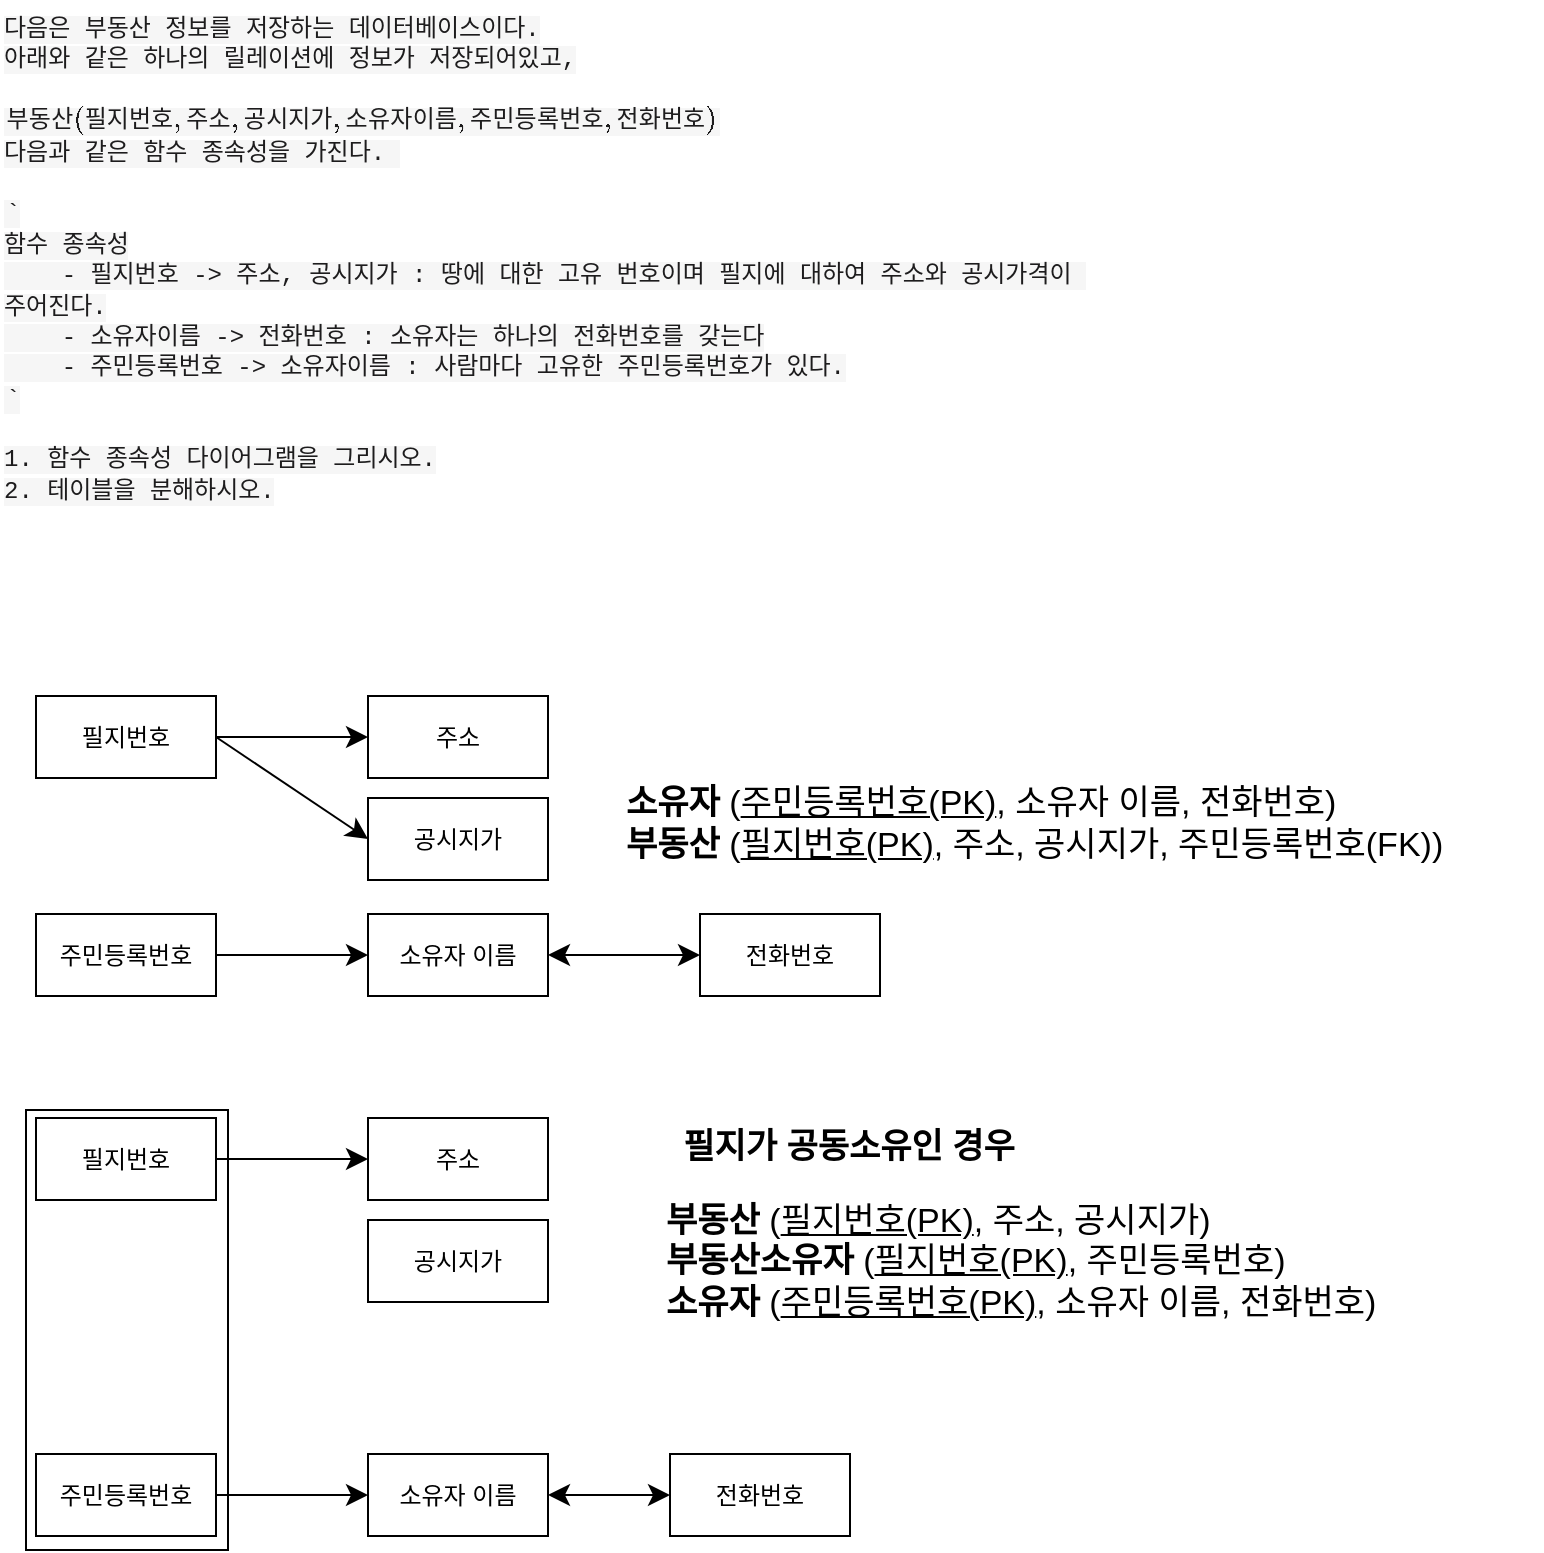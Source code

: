<mxfile version="24.2.5" type="device" pages="6">
  <diagram id="BVv878iDlQ-abEJdKzJY" name="페이지-1">
    <mxGraphModel dx="1236" dy="1628" grid="0" gridSize="10" guides="1" tooltips="1" connect="1" arrows="1" fold="1" page="0" pageScale="1" pageWidth="827" pageHeight="1169" math="0" shadow="0">
      <root>
        <mxCell id="0" />
        <mxCell id="1" parent="0" />
        <mxCell id="zY-GcqUqhV92ewJozwea-1" value="&lt;span style=&quot;color: rgb(29, 28, 29); font-family: Monaco, Menlo, Consolas, &amp;quot;Courier New&amp;quot;, monospace; font-size: 12px; font-style: normal; font-variant-ligatures: none; font-variant-caps: normal; font-weight: 400; letter-spacing: normal; orphans: 2; text-align: left; text-indent: 0px; text-transform: none; widows: 2; word-spacing: 0px; -webkit-text-stroke-width: 0px; white-space: pre-wrap; background-color: rgba(29, 28, 29, 0.04); text-decoration-thickness: initial; text-decoration-style: initial; text-decoration-color: initial; display: inline !important; float: none;&quot;&gt;다음은 부동산 정보를 저장하는 데이터베이스이다.&#xa;아래와 같은 하나의 릴레이션에 정보가 저장되어있고,&#xa;&#xa;```&#xa;부동산(필지번호, 주소, 공시지가, 소유자이름, 주민등록번호, 전화번호)&#xa;```&#xa;다음과 같은 함수 종속성을 가진다. &#xa;&#xa;```&#xa;함수 종속성&#xa;&lt;span style=&quot;white-space: pre;&quot;&gt;&amp;nbsp;&amp;nbsp;&amp;nbsp;&amp;nbsp;&lt;/span&gt;- 필지번호 -&amp;gt; 주소, 공시지가 : 땅에 대한 고유 번호이며 필지에 대하여 주소와 공시가격이 주어진다.&#xa;&lt;span style=&quot;white-space: pre;&quot;&gt;&amp;nbsp;&amp;nbsp;&amp;nbsp;&amp;nbsp;&lt;/span&gt;- 소유자이름 -&amp;gt; 전화번호 : 소유자는 하나의 전화번호를 갖는다&#xa;&lt;span style=&quot;white-space: pre;&quot;&gt;&amp;nbsp;&amp;nbsp;&amp;nbsp;&amp;nbsp;&lt;/span&gt;- 주민등록번호 -&amp;gt; 소유자이름 : 사람마다 고유한 주민등록번호가 있다.&#xa;```&#xa;&#xa;1. 함수 종속성 다이어그램을 그리시오.&#xa;2. 테이블을 분해하시오.&lt;/span&gt;" style="text;whiteSpace=wrap;html=1;" parent="1" vertex="1">
          <mxGeometry x="-185" y="-799" width="550" height="281" as="geometry" />
        </mxCell>
        <mxCell id="zY-GcqUqhV92ewJozwea-12" style="edgeStyle=none;curved=1;rounded=0;orthogonalLoop=1;jettySize=auto;html=1;exitX=1;exitY=0.5;exitDx=0;exitDy=0;entryX=0;entryY=0.5;entryDx=0;entryDy=0;fontSize=12;startSize=8;endSize=8;" parent="1" source="zY-GcqUqhV92ewJozwea-2" target="zY-GcqUqhV92ewJozwea-5" edge="1">
          <mxGeometry relative="1" as="geometry" />
        </mxCell>
        <mxCell id="zY-GcqUqhV92ewJozwea-13" style="edgeStyle=none;curved=1;rounded=0;orthogonalLoop=1;jettySize=auto;html=1;exitX=1;exitY=0.5;exitDx=0;exitDy=0;entryX=0;entryY=0.5;entryDx=0;entryDy=0;fontSize=12;startSize=8;endSize=8;" parent="1" source="zY-GcqUqhV92ewJozwea-2" target="zY-GcqUqhV92ewJozwea-6" edge="1">
          <mxGeometry relative="1" as="geometry" />
        </mxCell>
        <mxCell id="zY-GcqUqhV92ewJozwea-2" value="필지번호" style="rounded=0;whiteSpace=wrap;html=1;" parent="1" vertex="1">
          <mxGeometry x="-167" y="-451" width="90" height="41" as="geometry" />
        </mxCell>
        <mxCell id="zY-GcqUqhV92ewJozwea-5" value="주소" style="rounded=0;whiteSpace=wrap;html=1;" parent="1" vertex="1">
          <mxGeometry x="-1" y="-451" width="90" height="41" as="geometry" />
        </mxCell>
        <mxCell id="zY-GcqUqhV92ewJozwea-6" value="공시지가" style="rounded=0;whiteSpace=wrap;html=1;" parent="1" vertex="1">
          <mxGeometry x="-1" y="-400" width="90" height="41" as="geometry" />
        </mxCell>
        <mxCell id="zY-GcqUqhV92ewJozwea-8" value="전화번호" style="rounded=0;whiteSpace=wrap;html=1;" parent="1" vertex="1">
          <mxGeometry x="165" y="-342" width="90" height="41" as="geometry" />
        </mxCell>
        <mxCell id="zY-GcqUqhV92ewJozwea-15" style="edgeStyle=none;curved=1;rounded=0;orthogonalLoop=1;jettySize=auto;html=1;exitX=1;exitY=0.5;exitDx=0;exitDy=0;entryX=0;entryY=0.5;entryDx=0;entryDy=0;fontSize=12;startSize=8;endSize=8;" parent="1" source="zY-GcqUqhV92ewJozwea-9" target="zY-GcqUqhV92ewJozwea-10" edge="1">
          <mxGeometry relative="1" as="geometry" />
        </mxCell>
        <mxCell id="zY-GcqUqhV92ewJozwea-9" value="주민등록번호" style="rounded=0;whiteSpace=wrap;html=1;" parent="1" vertex="1">
          <mxGeometry x="-167" y="-342" width="90" height="41" as="geometry" />
        </mxCell>
        <mxCell id="zY-GcqUqhV92ewJozwea-29" style="edgeStyle=none;curved=1;rounded=0;orthogonalLoop=1;jettySize=auto;html=1;exitX=1;exitY=0.5;exitDx=0;exitDy=0;entryX=0;entryY=0.5;entryDx=0;entryDy=0;fontSize=12;startSize=8;endSize=8;endArrow=classic;endFill=1;strokeColor=default;startArrow=classic;startFill=1;" parent="1" source="zY-GcqUqhV92ewJozwea-10" target="zY-GcqUqhV92ewJozwea-8" edge="1">
          <mxGeometry relative="1" as="geometry" />
        </mxCell>
        <mxCell id="zY-GcqUqhV92ewJozwea-10" value="소유자 이름" style="rounded=0;whiteSpace=wrap;html=1;" parent="1" vertex="1">
          <mxGeometry x="-1" y="-342" width="90" height="41" as="geometry" />
        </mxCell>
        <mxCell id="zY-GcqUqhV92ewJozwea-17" style="edgeStyle=none;curved=1;rounded=0;orthogonalLoop=1;jettySize=auto;html=1;exitX=1;exitY=0.5;exitDx=0;exitDy=0;entryX=0;entryY=0.5;entryDx=0;entryDy=0;fontSize=12;startSize=8;endSize=8;" parent="1" source="zY-GcqUqhV92ewJozwea-19" target="zY-GcqUqhV92ewJozwea-20" edge="1">
          <mxGeometry relative="1" as="geometry" />
        </mxCell>
        <mxCell id="zY-GcqUqhV92ewJozwea-19" value="필지번호" style="rounded=0;whiteSpace=wrap;html=1;" parent="1" vertex="1">
          <mxGeometry x="-167" y="-240" width="90" height="41" as="geometry" />
        </mxCell>
        <mxCell id="zY-GcqUqhV92ewJozwea-20" value="주소" style="rounded=0;whiteSpace=wrap;html=1;" parent="1" vertex="1">
          <mxGeometry x="-1" y="-240" width="90" height="41" as="geometry" />
        </mxCell>
        <mxCell id="zY-GcqUqhV92ewJozwea-21" value="공시지가" style="rounded=0;whiteSpace=wrap;html=1;" parent="1" vertex="1">
          <mxGeometry x="-1" y="-189" width="90" height="41" as="geometry" />
        </mxCell>
        <mxCell id="zY-GcqUqhV92ewJozwea-22" style="edgeStyle=none;curved=1;rounded=0;orthogonalLoop=1;jettySize=auto;html=1;exitX=1;exitY=0.5;exitDx=0;exitDy=0;entryX=0;entryY=0.5;entryDx=0;entryDy=0;fontSize=12;startSize=8;endSize=8;startArrow=classic;startFill=1;" parent="1" source="zY-GcqUqhV92ewJozwea-27" target="zY-GcqUqhV92ewJozwea-24" edge="1">
          <mxGeometry relative="1" as="geometry">
            <mxPoint x="206" y="-51.5" as="sourcePoint" />
          </mxGeometry>
        </mxCell>
        <mxCell id="zY-GcqUqhV92ewJozwea-24" value="전화번호" style="rounded=0;whiteSpace=wrap;html=1;" parent="1" vertex="1">
          <mxGeometry x="150" y="-72" width="90" height="41" as="geometry" />
        </mxCell>
        <mxCell id="zY-GcqUqhV92ewJozwea-25" style="edgeStyle=none;curved=1;rounded=0;orthogonalLoop=1;jettySize=auto;html=1;exitX=1;exitY=0.5;exitDx=0;exitDy=0;entryX=0;entryY=0.5;entryDx=0;entryDy=0;fontSize=12;startSize=8;endSize=8;" parent="1" source="zY-GcqUqhV92ewJozwea-26" target="zY-GcqUqhV92ewJozwea-27" edge="1">
          <mxGeometry relative="1" as="geometry" />
        </mxCell>
        <mxCell id="zY-GcqUqhV92ewJozwea-26" value="주민등록번호" style="rounded=0;whiteSpace=wrap;html=1;" parent="1" vertex="1">
          <mxGeometry x="-167" y="-72" width="90" height="41" as="geometry" />
        </mxCell>
        <mxCell id="zY-GcqUqhV92ewJozwea-27" value="소유자 이름" style="rounded=0;whiteSpace=wrap;html=1;" parent="1" vertex="1">
          <mxGeometry x="-1" y="-72" width="90" height="41" as="geometry" />
        </mxCell>
        <mxCell id="LJAQutI7eYVkqaMMsQ2f-1" value="&lt;b&gt;소유자&lt;/b&gt; (&lt;u&gt;주민등록번호(PK)&lt;/u&gt;, 소유자 이름, 전화번호)&lt;div&gt;&lt;b&gt;부동산&lt;/b&gt; (&lt;u&gt;필지번호(PK)&lt;/u&gt;, 주소, 공시지가, 주민등록번호(FK))&lt;/div&gt;" style="text;html=1;align=left;verticalAlign=middle;resizable=0;points=[];autosize=1;strokeColor=none;fillColor=none;fontSize=17;" vertex="1" parent="1">
          <mxGeometry x="126" y="-412" width="460" height="50" as="geometry" />
        </mxCell>
        <mxCell id="t13hj8jTAs4qpEMpYGhH-1" value="필지가 공동소유인 경우" style="text;html=1;align=center;verticalAlign=middle;resizable=0;points=[];autosize=1;strokeColor=none;fillColor=none;fontStyle=1;fontSize=17;" vertex="1" parent="1">
          <mxGeometry x="139" y="-240" width="200" height="30" as="geometry" />
        </mxCell>
        <mxCell id="t13hj8jTAs4qpEMpYGhH-13" value="&lt;div&gt;&lt;b&gt;부동산&lt;/b&gt;&amp;nbsp;(&lt;u&gt;필지번호(PK)&lt;/u&gt;, 주소, 공시지가)&lt;b&gt;&lt;br&gt;&lt;/b&gt;&lt;/div&gt;&lt;div&gt;&lt;b&gt;부동산소유자&amp;nbsp;&lt;/b&gt;(&lt;u&gt;필지번호(PK)&lt;/u&gt;, 주민등록번호)&lt;/div&gt;&lt;b&gt;소유자&lt;/b&gt; (&lt;u&gt;주민등록번호(PK)&lt;/u&gt;, 소유자 이름, 전화번호)" style="text;html=1;align=left;verticalAlign=middle;resizable=0;points=[];autosize=1;strokeColor=none;fillColor=none;fontSize=17;" vertex="1" parent="1">
          <mxGeometry x="146" y="-203.5" width="400" height="70" as="geometry" />
        </mxCell>
        <mxCell id="t13hj8jTAs4qpEMpYGhH-14" value="" style="rounded=0;whiteSpace=wrap;html=1;fillColor=none;" vertex="1" parent="1">
          <mxGeometry x="-172" y="-244" width="101" height="220" as="geometry" />
        </mxCell>
      </root>
    </mxGraphModel>
  </diagram>
  <diagram id="aVSKa6VUR8al_RuNgSV2" name="학생수강성적">
    <mxGraphModel dx="1030" dy="1228" grid="0" gridSize="10" guides="1" tooltips="1" connect="1" arrows="1" fold="1" page="0" pageScale="1" pageWidth="827" pageHeight="1169" math="0" shadow="0">
      <root>
        <mxCell id="0" />
        <mxCell id="1" parent="0" />
        <mxCell id="Js7-bg6RBJJ9hFsX2lcb-15" style="edgeStyle=none;curved=1;rounded=0;orthogonalLoop=1;jettySize=auto;html=1;exitX=0.5;exitY=1;exitDx=0;exitDy=0;entryX=0.5;entryY=0;entryDx=0;entryDy=0;fontSize=12;startSize=8;endSize=8;" edge="1" parent="1" source="Js7-bg6RBJJ9hFsX2lcb-9" target="Js7-bg6RBJJ9hFsX2lcb-10">
          <mxGeometry relative="1" as="geometry" />
        </mxCell>
        <mxCell id="Js7-bg6RBJJ9hFsX2lcb-9" value="" style="rounded=0;whiteSpace=wrap;html=1;textOpacity=0;labelBackgroundColor=none;fillColor=none;" vertex="1" parent="1">
          <mxGeometry x="118" y="-196" width="104" height="178" as="geometry" />
        </mxCell>
        <mxCell id="K6VWF541zykoXN52OyZW-2" value="&lt;font style=&quot;font-size: 14px;&quot;&gt;함수종속성 다이어그램&lt;/font&gt;" style="text;strokeColor=none;fillColor=none;html=1;align=left;verticalAlign=middle;whiteSpace=wrap;rounded=0;fontSize=16;fontStyle=1" vertex="1" parent="1">
          <mxGeometry x="-154" y="-192" width="157" height="23" as="geometry" />
        </mxCell>
        <mxCell id="K6VWF541zykoXN52OyZW-3" value="&lt;font style=&quot;font-size: 14px; font-weight: normal;&quot;&gt;학생번호 → 학생이름&lt;/font&gt;&lt;div&gt;&lt;font style=&quot;font-size: 14px; font-weight: normal;&quot;&gt;학생번호&amp;nbsp;&lt;/font&gt;&lt;span style=&quot;font-size: 14px; font-weight: 400; background-color: initial;&quot;&gt;→ 학과&lt;/span&gt;&lt;/div&gt;&lt;div&gt;&lt;span style=&quot;font-size: 14px; font-weight: 400; background-color: initial;&quot;&gt;학생번호&amp;nbsp;&lt;/span&gt;&lt;span style=&quot;font-size: 14px; font-weight: 400; background-color: initial;&quot;&gt;→ 주소&lt;/span&gt;&lt;/div&gt;&lt;div&gt;&lt;span style=&quot;font-size: 14px; font-weight: 400; background-color: initial;&quot;&gt;학과&amp;nbsp;&lt;/span&gt;&lt;span style=&quot;font-size: 14px; font-weight: 400; background-color: initial;&quot;&gt;→ 학과사무실&lt;/span&gt;&lt;/div&gt;&lt;div&gt;&lt;span style=&quot;font-size: 14px; font-weight: 400; background-color: initial;&quot;&gt;강좌이름&amp;nbsp;&lt;/span&gt;&lt;span style=&quot;font-size: 14px; font-weight: 400; background-color: initial;&quot;&gt;→ 강의실&lt;/span&gt;&lt;/div&gt;&lt;div&gt;&lt;span style=&quot;font-size: 14px; font-weight: 400; background-color: initial;&quot;&gt;(학생번호, 강좌이름)&amp;nbsp;&lt;/span&gt;&lt;span style=&quot;font-size: 14px; font-weight: 400; background-color: initial;&quot;&gt;→ 성적&lt;/span&gt;&lt;/div&gt;" style="text;strokeColor=none;fillColor=none;html=1;align=left;verticalAlign=middle;whiteSpace=wrap;rounded=0;fontSize=16;fontStyle=1" vertex="1" parent="1">
          <mxGeometry x="-154" y="-107" width="211" height="23" as="geometry" />
        </mxCell>
        <mxCell id="Js7-bg6RBJJ9hFsX2lcb-4" style="edgeStyle=none;curved=1;rounded=0;orthogonalLoop=1;jettySize=auto;html=1;exitX=1;exitY=0.5;exitDx=0;exitDy=0;fontSize=12;startSize=8;endSize=8;" edge="1" parent="1" source="Js7-bg6RBJJ9hFsX2lcb-1" target="Js7-bg6RBJJ9hFsX2lcb-2">
          <mxGeometry relative="1" as="geometry">
            <mxPoint x="294" y="-163" as="targetPoint" />
          </mxGeometry>
        </mxCell>
        <mxCell id="Js7-bg6RBJJ9hFsX2lcb-5" style="edgeStyle=none;curved=1;rounded=0;orthogonalLoop=1;jettySize=auto;html=1;exitX=1;exitY=0.5;exitDx=0;exitDy=0;entryX=0;entryY=0.5;entryDx=0;entryDy=0;fontSize=12;startSize=8;endSize=8;" edge="1" parent="1" source="Js7-bg6RBJJ9hFsX2lcb-1" target="Js7-bg6RBJJ9hFsX2lcb-3">
          <mxGeometry relative="1" as="geometry" />
        </mxCell>
        <mxCell id="Js7-bg6RBJJ9hFsX2lcb-12" style="edgeStyle=none;curved=1;rounded=0;orthogonalLoop=1;jettySize=auto;html=1;exitX=0.5;exitY=0;exitDx=0;exitDy=0;entryX=0.5;entryY=1;entryDx=0;entryDy=0;fontSize=12;startSize=8;endSize=8;" edge="1" parent="1" source="Js7-bg6RBJJ9hFsX2lcb-1" target="Js7-bg6RBJJ9hFsX2lcb-11">
          <mxGeometry relative="1" as="geometry" />
        </mxCell>
        <mxCell id="Js7-bg6RBJJ9hFsX2lcb-1" value="학생번호" style="rounded=0;whiteSpace=wrap;html=1;" vertex="1" parent="1">
          <mxGeometry x="125" y="-184" width="90" height="41" as="geometry" />
        </mxCell>
        <mxCell id="Js7-bg6RBJJ9hFsX2lcb-13" style="edgeStyle=none;curved=1;rounded=0;orthogonalLoop=1;jettySize=auto;html=1;exitX=1;exitY=0.5;exitDx=0;exitDy=0;fontSize=12;startSize=8;endSize=8;" edge="1" parent="1" source="Js7-bg6RBJJ9hFsX2lcb-2">
          <mxGeometry relative="1" as="geometry">
            <mxPoint x="406" y="-163" as="targetPoint" />
          </mxGeometry>
        </mxCell>
        <mxCell id="Js7-bg6RBJJ9hFsX2lcb-2" value="학과" style="rounded=0;whiteSpace=wrap;html=1;" vertex="1" parent="1">
          <mxGeometry x="295" y="-184" width="90" height="41" as="geometry" />
        </mxCell>
        <mxCell id="Js7-bg6RBJJ9hFsX2lcb-3" value="주소" style="rounded=0;whiteSpace=wrap;html=1;" vertex="1" parent="1">
          <mxGeometry x="295" y="-125" width="90" height="41" as="geometry" />
        </mxCell>
        <mxCell id="Js7-bg6RBJJ9hFsX2lcb-6" value="학과사무실" style="rounded=0;whiteSpace=wrap;html=1;" vertex="1" parent="1">
          <mxGeometry x="407" y="-184" width="90" height="41" as="geometry" />
        </mxCell>
        <mxCell id="Js7-bg6RBJJ9hFsX2lcb-14" style="edgeStyle=none;curved=1;rounded=0;orthogonalLoop=1;jettySize=auto;html=1;exitX=1;exitY=0.5;exitDx=0;exitDy=0;entryX=0;entryY=0.5;entryDx=0;entryDy=0;fontSize=12;startSize=8;endSize=8;" edge="1" parent="1" source="Js7-bg6RBJJ9hFsX2lcb-7" target="Js7-bg6RBJJ9hFsX2lcb-8">
          <mxGeometry relative="1" as="geometry" />
        </mxCell>
        <mxCell id="Js7-bg6RBJJ9hFsX2lcb-7" value="강좌이름" style="rounded=0;whiteSpace=wrap;html=1;" vertex="1" parent="1">
          <mxGeometry x="125" y="-66" width="90" height="41" as="geometry" />
        </mxCell>
        <mxCell id="Js7-bg6RBJJ9hFsX2lcb-8" value="강의실" style="rounded=0;whiteSpace=wrap;html=1;" vertex="1" parent="1">
          <mxGeometry x="295" y="-66" width="90" height="41" as="geometry" />
        </mxCell>
        <mxCell id="Js7-bg6RBJJ9hFsX2lcb-10" value="성적" style="rounded=0;whiteSpace=wrap;html=1;" vertex="1" parent="1">
          <mxGeometry x="125" y="3" width="90" height="41" as="geometry" />
        </mxCell>
        <mxCell id="Js7-bg6RBJJ9hFsX2lcb-11" value="학생이름" style="rounded=0;whiteSpace=wrap;html=1;" vertex="1" parent="1">
          <mxGeometry x="125" y="-254" width="90" height="41" as="geometry" />
        </mxCell>
        <mxCell id="Js7-bg6RBJJ9hFsX2lcb-16" value="&lt;font style=&quot;font-size: 14px;&quot;&gt;학생수강성적&lt;/font&gt;" style="text;strokeColor=none;fillColor=none;html=1;align=left;verticalAlign=middle;whiteSpace=wrap;rounded=0;fontSize=16;fontStyle=1" vertex="1" parent="1">
          <mxGeometry x="114" y="-302" width="157" height="23" as="geometry" />
        </mxCell>
        <mxCell id="Js7-bg6RBJJ9hFsX2lcb-17" value="&lt;font style=&quot;font-size: 14px;&quot;&gt;부분 릴레이션 분해&lt;/font&gt;" style="text;strokeColor=none;fillColor=none;html=1;align=left;verticalAlign=middle;whiteSpace=wrap;rounded=0;fontSize=16;fontStyle=1" vertex="1" parent="1">
          <mxGeometry x="-154" y="91" width="157" height="23" as="geometry" />
        </mxCell>
        <mxCell id="Js7-bg6RBJJ9hFsX2lcb-18" value="&lt;span style=&quot;font-size: 14px; font-weight: 400;&quot;&gt;학생수강성적(학생번호, 학생이름, 학과, 주소, 강좌이름, 학과사무실)&lt;/span&gt;&lt;div&gt;&lt;span style=&quot;font-size: 14px; font-weight: 400;&quot;&gt;강의실(강좌이름, 강의실)&lt;/span&gt;&lt;/div&gt;" style="text;strokeColor=none;fillColor=none;html=1;align=left;verticalAlign=middle;whiteSpace=wrap;rounded=0;fontSize=16;fontStyle=1" vertex="1" parent="1">
          <mxGeometry x="-154" y="135" width="451" height="23" as="geometry" />
        </mxCell>
        <mxCell id="Js7-bg6RBJJ9hFsX2lcb-19" style="edgeStyle=none;curved=1;rounded=0;orthogonalLoop=1;jettySize=auto;html=1;exitX=0.5;exitY=1;exitDx=0;exitDy=0;entryX=0.5;entryY=0;entryDx=0;entryDy=0;fontSize=12;startSize=8;endSize=8;" edge="1" parent="1" source="Js7-bg6RBJJ9hFsX2lcb-20" target="Js7-bg6RBJJ9hFsX2lcb-32">
          <mxGeometry relative="1" as="geometry" />
        </mxCell>
        <mxCell id="Js7-bg6RBJJ9hFsX2lcb-20" value="" style="rounded=0;whiteSpace=wrap;html=1;textOpacity=0;labelBackgroundColor=none;fillColor=none;" vertex="1" parent="1">
          <mxGeometry x="300" y="149" width="104" height="178" as="geometry" />
        </mxCell>
        <mxCell id="Js7-bg6RBJJ9hFsX2lcb-21" style="edgeStyle=none;curved=1;rounded=0;orthogonalLoop=1;jettySize=auto;html=1;exitX=1;exitY=0.5;exitDx=0;exitDy=0;fontSize=12;startSize=8;endSize=8;" edge="1" parent="1" source="Js7-bg6RBJJ9hFsX2lcb-24" target="Js7-bg6RBJJ9hFsX2lcb-26">
          <mxGeometry relative="1" as="geometry">
            <mxPoint x="476" y="182" as="targetPoint" />
          </mxGeometry>
        </mxCell>
        <mxCell id="Js7-bg6RBJJ9hFsX2lcb-22" style="edgeStyle=none;curved=1;rounded=0;orthogonalLoop=1;jettySize=auto;html=1;exitX=1;exitY=0.5;exitDx=0;exitDy=0;entryX=0;entryY=0.5;entryDx=0;entryDy=0;fontSize=12;startSize=8;endSize=8;" edge="1" parent="1" source="Js7-bg6RBJJ9hFsX2lcb-24" target="Js7-bg6RBJJ9hFsX2lcb-27">
          <mxGeometry relative="1" as="geometry" />
        </mxCell>
        <mxCell id="Js7-bg6RBJJ9hFsX2lcb-23" style="edgeStyle=none;curved=1;rounded=0;orthogonalLoop=1;jettySize=auto;html=1;exitX=0.5;exitY=0;exitDx=0;exitDy=0;entryX=0.5;entryY=1;entryDx=0;entryDy=0;fontSize=12;startSize=8;endSize=8;" edge="1" parent="1" source="Js7-bg6RBJJ9hFsX2lcb-24" target="Js7-bg6RBJJ9hFsX2lcb-33">
          <mxGeometry relative="1" as="geometry" />
        </mxCell>
        <mxCell id="Js7-bg6RBJJ9hFsX2lcb-24" value="학생번호" style="rounded=0;whiteSpace=wrap;html=1;" vertex="1" parent="1">
          <mxGeometry x="307" y="161" width="90" height="41" as="geometry" />
        </mxCell>
        <mxCell id="Js7-bg6RBJJ9hFsX2lcb-25" style="edgeStyle=none;curved=1;rounded=0;orthogonalLoop=1;jettySize=auto;html=1;exitX=1;exitY=0.5;exitDx=0;exitDy=0;fontSize=12;startSize=8;endSize=8;" edge="1" parent="1" source="Js7-bg6RBJJ9hFsX2lcb-26">
          <mxGeometry relative="1" as="geometry">
            <mxPoint x="588" y="182" as="targetPoint" />
          </mxGeometry>
        </mxCell>
        <mxCell id="Js7-bg6RBJJ9hFsX2lcb-26" value="학과" style="rounded=0;whiteSpace=wrap;html=1;" vertex="1" parent="1">
          <mxGeometry x="477" y="161" width="90" height="41" as="geometry" />
        </mxCell>
        <mxCell id="Js7-bg6RBJJ9hFsX2lcb-27" value="주소" style="rounded=0;whiteSpace=wrap;html=1;" vertex="1" parent="1">
          <mxGeometry x="477" y="220" width="90" height="41" as="geometry" />
        </mxCell>
        <mxCell id="Js7-bg6RBJJ9hFsX2lcb-28" value="학과사무실" style="rounded=0;whiteSpace=wrap;html=1;" vertex="1" parent="1">
          <mxGeometry x="589" y="161" width="90" height="41" as="geometry" />
        </mxCell>
        <mxCell id="Js7-bg6RBJJ9hFsX2lcb-30" value="강좌이름" style="rounded=0;whiteSpace=wrap;html=1;" vertex="1" parent="1">
          <mxGeometry x="307" y="279" width="90" height="41" as="geometry" />
        </mxCell>
        <mxCell id="Js7-bg6RBJJ9hFsX2lcb-32" value="성적" style="rounded=0;whiteSpace=wrap;html=1;" vertex="1" parent="1">
          <mxGeometry x="307" y="348" width="90" height="41" as="geometry" />
        </mxCell>
        <mxCell id="Js7-bg6RBJJ9hFsX2lcb-33" value="학생이름" style="rounded=0;whiteSpace=wrap;html=1;" vertex="1" parent="1">
          <mxGeometry x="307" y="91" width="90" height="41" as="geometry" />
        </mxCell>
        <mxCell id="Js7-bg6RBJJ9hFsX2lcb-34" style="edgeStyle=none;curved=1;rounded=0;orthogonalLoop=1;jettySize=auto;html=1;exitX=1;exitY=0.5;exitDx=0;exitDy=0;entryX=0;entryY=0.5;entryDx=0;entryDy=0;fontSize=12;startSize=8;endSize=8;" edge="1" parent="1" source="Js7-bg6RBJJ9hFsX2lcb-35" target="Js7-bg6RBJJ9hFsX2lcb-36">
          <mxGeometry relative="1" as="geometry" />
        </mxCell>
        <mxCell id="Js7-bg6RBJJ9hFsX2lcb-35" value="강좌이름" style="rounded=0;whiteSpace=wrap;html=1;" vertex="1" parent="1">
          <mxGeometry x="23" y="234" width="90" height="41" as="geometry" />
        </mxCell>
        <mxCell id="Js7-bg6RBJJ9hFsX2lcb-36" value="강의실" style="rounded=0;whiteSpace=wrap;html=1;" vertex="1" parent="1">
          <mxGeometry x="193" y="234" width="90" height="41" as="geometry" />
        </mxCell>
        <mxCell id="Js7-bg6RBJJ9hFsX2lcb-37" value="&lt;font style=&quot;font-size: 14px;&quot;&gt;학생수강성적&lt;/font&gt;" style="text;strokeColor=none;fillColor=none;html=1;align=left;verticalAlign=middle;whiteSpace=wrap;rounded=0;fontSize=16;fontStyle=1" vertex="1" parent="1">
          <mxGeometry x="307" y="50" width="157" height="23" as="geometry" />
        </mxCell>
        <mxCell id="Js7-bg6RBJJ9hFsX2lcb-38" value="&lt;font style=&quot;font-size: 14px;&quot;&gt;강의실&lt;/font&gt;" style="text;strokeColor=none;fillColor=none;html=1;align=left;verticalAlign=middle;whiteSpace=wrap;rounded=0;fontSize=16;fontStyle=1" vertex="1" parent="1">
          <mxGeometry x="23" y="197" width="157" height="23" as="geometry" />
        </mxCell>
        <mxCell id="Js7-bg6RBJJ9hFsX2lcb-39" value="&lt;span style=&quot;font-size: 14px; font-weight: 400;&quot;&gt;학생수강성적(학생번호, 학생이름, 학과, 주소, 강좌이름)&lt;/span&gt;&lt;div&gt;&lt;span style=&quot;font-size: 14px; font-weight: 400;&quot;&gt;학과(학과, 학과사무실)&lt;br&gt;&lt;/span&gt;&lt;div&gt;&lt;span style=&quot;font-size: 14px; font-weight: 400;&quot;&gt;강의실(강좌이름, 강의실)&lt;/span&gt;&lt;/div&gt;&lt;/div&gt;" style="text;strokeColor=none;fillColor=none;html=1;align=left;verticalAlign=middle;whiteSpace=wrap;rounded=0;fontSize=16;fontStyle=1" vertex="1" parent="1">
          <mxGeometry x="-154" y="457" width="451" height="23" as="geometry" />
        </mxCell>
        <mxCell id="Js7-bg6RBJJ9hFsX2lcb-40" style="edgeStyle=none;curved=1;rounded=0;orthogonalLoop=1;jettySize=auto;html=1;exitX=0.5;exitY=1;exitDx=0;exitDy=0;entryX=0.5;entryY=0;entryDx=0;entryDy=0;fontSize=12;startSize=8;endSize=8;" edge="1" parent="1" source="Js7-bg6RBJJ9hFsX2lcb-41" target="Js7-bg6RBJJ9hFsX2lcb-53">
          <mxGeometry relative="1" as="geometry" />
        </mxCell>
        <mxCell id="Js7-bg6RBJJ9hFsX2lcb-41" value="" style="rounded=0;whiteSpace=wrap;html=1;textOpacity=0;labelBackgroundColor=none;fillColor=none;" vertex="1" parent="1">
          <mxGeometry x="297" y="535" width="104" height="178" as="geometry" />
        </mxCell>
        <mxCell id="Js7-bg6RBJJ9hFsX2lcb-42" style="edgeStyle=none;curved=1;rounded=0;orthogonalLoop=1;jettySize=auto;html=1;exitX=1;exitY=0.5;exitDx=0;exitDy=0;fontSize=12;startSize=8;endSize=8;" edge="1" parent="1" source="Js7-bg6RBJJ9hFsX2lcb-45" target="Js7-bg6RBJJ9hFsX2lcb-47">
          <mxGeometry relative="1" as="geometry">
            <mxPoint x="473" y="568" as="targetPoint" />
          </mxGeometry>
        </mxCell>
        <mxCell id="Js7-bg6RBJJ9hFsX2lcb-43" style="edgeStyle=none;curved=1;rounded=0;orthogonalLoop=1;jettySize=auto;html=1;exitX=1;exitY=0.5;exitDx=0;exitDy=0;entryX=0;entryY=0.5;entryDx=0;entryDy=0;fontSize=12;startSize=8;endSize=8;" edge="1" parent="1" source="Js7-bg6RBJJ9hFsX2lcb-45" target="Js7-bg6RBJJ9hFsX2lcb-48">
          <mxGeometry relative="1" as="geometry" />
        </mxCell>
        <mxCell id="Js7-bg6RBJJ9hFsX2lcb-44" style="edgeStyle=none;curved=1;rounded=0;orthogonalLoop=1;jettySize=auto;html=1;exitX=0.5;exitY=0;exitDx=0;exitDy=0;entryX=0.5;entryY=1;entryDx=0;entryDy=0;fontSize=12;startSize=8;endSize=8;" edge="1" parent="1" source="Js7-bg6RBJJ9hFsX2lcb-45" target="Js7-bg6RBJJ9hFsX2lcb-54">
          <mxGeometry relative="1" as="geometry" />
        </mxCell>
        <mxCell id="Js7-bg6RBJJ9hFsX2lcb-45" value="학생번호" style="rounded=0;whiteSpace=wrap;html=1;" vertex="1" parent="1">
          <mxGeometry x="304" y="547" width="90" height="41" as="geometry" />
        </mxCell>
        <mxCell id="Js7-bg6RBJJ9hFsX2lcb-47" value="학과" style="rounded=0;whiteSpace=wrap;html=1;" vertex="1" parent="1">
          <mxGeometry x="474" y="547" width="90" height="41" as="geometry" />
        </mxCell>
        <mxCell id="Js7-bg6RBJJ9hFsX2lcb-48" value="주소" style="rounded=0;whiteSpace=wrap;html=1;" vertex="1" parent="1">
          <mxGeometry x="474" y="606" width="90" height="41" as="geometry" />
        </mxCell>
        <mxCell id="Js7-bg6RBJJ9hFsX2lcb-51" value="강좌이름" style="rounded=0;whiteSpace=wrap;html=1;" vertex="1" parent="1">
          <mxGeometry x="304" y="665" width="90" height="41" as="geometry" />
        </mxCell>
        <mxCell id="Js7-bg6RBJJ9hFsX2lcb-53" value="성적" style="rounded=0;whiteSpace=wrap;html=1;" vertex="1" parent="1">
          <mxGeometry x="304" y="734" width="90" height="41" as="geometry" />
        </mxCell>
        <mxCell id="Js7-bg6RBJJ9hFsX2lcb-54" value="학생이름" style="rounded=0;whiteSpace=wrap;html=1;" vertex="1" parent="1">
          <mxGeometry x="304" y="477" width="90" height="41" as="geometry" />
        </mxCell>
        <mxCell id="Js7-bg6RBJJ9hFsX2lcb-55" value="&lt;font style=&quot;font-size: 14px;&quot;&gt;학생수강성적&lt;/font&gt;" style="text;strokeColor=none;fillColor=none;html=1;align=left;verticalAlign=middle;whiteSpace=wrap;rounded=0;fontSize=16;fontStyle=1" vertex="1" parent="1">
          <mxGeometry x="304" y="436" width="157" height="23" as="geometry" />
        </mxCell>
        <mxCell id="Js7-bg6RBJJ9hFsX2lcb-56" style="edgeStyle=none;curved=1;rounded=0;orthogonalLoop=1;jettySize=auto;html=1;exitX=1;exitY=0.5;exitDx=0;exitDy=0;entryX=0;entryY=0.5;entryDx=0;entryDy=0;fontSize=12;startSize=8;endSize=8;" edge="1" parent="1" source="Js7-bg6RBJJ9hFsX2lcb-57" target="Js7-bg6RBJJ9hFsX2lcb-58">
          <mxGeometry relative="1" as="geometry" />
        </mxCell>
        <mxCell id="Js7-bg6RBJJ9hFsX2lcb-57" value="강좌이름" style="rounded=0;whiteSpace=wrap;html=1;" vertex="1" parent="1">
          <mxGeometry x="23" y="558" width="90" height="41" as="geometry" />
        </mxCell>
        <mxCell id="Js7-bg6RBJJ9hFsX2lcb-58" value="강의실" style="rounded=0;whiteSpace=wrap;html=1;" vertex="1" parent="1">
          <mxGeometry x="193" y="558" width="90" height="41" as="geometry" />
        </mxCell>
        <mxCell id="Js7-bg6RBJJ9hFsX2lcb-59" value="&lt;font style=&quot;font-size: 14px;&quot;&gt;강의실&lt;/font&gt;" style="text;strokeColor=none;fillColor=none;html=1;align=left;verticalAlign=middle;whiteSpace=wrap;rounded=0;fontSize=16;fontStyle=1" vertex="1" parent="1">
          <mxGeometry x="23" y="521" width="157" height="23" as="geometry" />
        </mxCell>
        <mxCell id="Js7-bg6RBJJ9hFsX2lcb-62" style="edgeStyle=none;curved=1;rounded=0;orthogonalLoop=1;jettySize=auto;html=1;exitX=1;exitY=0.5;exitDx=0;exitDy=0;fontSize=12;startSize=8;endSize=8;" edge="1" parent="1" source="Js7-bg6RBJJ9hFsX2lcb-63">
          <mxGeometry relative="1" as="geometry">
            <mxPoint x="134" y="674" as="targetPoint" />
          </mxGeometry>
        </mxCell>
        <mxCell id="Js7-bg6RBJJ9hFsX2lcb-63" value="학과" style="rounded=0;whiteSpace=wrap;html=1;" vertex="1" parent="1">
          <mxGeometry x="23" y="653" width="90" height="41" as="geometry" />
        </mxCell>
        <mxCell id="Js7-bg6RBJJ9hFsX2lcb-64" value="학과사무실" style="rounded=0;whiteSpace=wrap;html=1;" vertex="1" parent="1">
          <mxGeometry x="135" y="653" width="90" height="41" as="geometry" />
        </mxCell>
        <mxCell id="Js7-bg6RBJJ9hFsX2lcb-65" value="&lt;font style=&quot;font-size: 14px;&quot;&gt;학과&lt;/font&gt;" style="text;strokeColor=none;fillColor=none;html=1;align=left;verticalAlign=middle;whiteSpace=wrap;rounded=0;fontSize=16;fontStyle=1" vertex="1" parent="1">
          <mxGeometry x="23" y="621" width="157" height="23" as="geometry" />
        </mxCell>
        <mxCell id="Js7-bg6RBJJ9hFsX2lcb-66" value="&lt;span style=&quot;font-size: 14px; font-weight: 400;&quot;&gt;학생(학생번호, 학생이름, 학과, 주소)&lt;/span&gt;&lt;div&gt;&lt;span style=&quot;font-size: 14px; font-weight: 400;&quot;&gt;학생성적(학생이름, 강좌이름, 성적)&lt;br&gt;&lt;/span&gt;&lt;div&gt;&lt;span style=&quot;font-size: 14px; font-weight: 400;&quot;&gt;학과(학과, 학과사무실)&lt;br&gt;&lt;/span&gt;&lt;div&gt;&lt;span style=&quot;font-size: 14px; font-weight: 400;&quot;&gt;강의실(강좌이름, 강의실)&lt;/span&gt;&lt;/div&gt;&lt;/div&gt;&lt;/div&gt;" style="text;strokeColor=none;fillColor=none;html=1;align=left;verticalAlign=middle;whiteSpace=wrap;rounded=0;fontSize=16;fontStyle=1" vertex="1" parent="1">
          <mxGeometry x="-154" y="830" width="451" height="23" as="geometry" />
        </mxCell>
        <mxCell id="Js7-bg6RBJJ9hFsX2lcb-69" style="edgeStyle=none;curved=1;rounded=0;orthogonalLoop=1;jettySize=auto;html=1;exitX=1;exitY=0.5;exitDx=0;exitDy=0;fontSize=12;startSize=8;endSize=8;" edge="1" parent="1" source="Js7-bg6RBJJ9hFsX2lcb-72" target="Js7-bg6RBJJ9hFsX2lcb-73">
          <mxGeometry relative="1" as="geometry">
            <mxPoint x="482" y="1015" as="targetPoint" />
          </mxGeometry>
        </mxCell>
        <mxCell id="Js7-bg6RBJJ9hFsX2lcb-70" style="edgeStyle=none;curved=1;rounded=0;orthogonalLoop=1;jettySize=auto;html=1;exitX=1;exitY=0.5;exitDx=0;exitDy=0;entryX=0;entryY=0.5;entryDx=0;entryDy=0;fontSize=12;startSize=8;endSize=8;" edge="1" parent="1" source="Js7-bg6RBJJ9hFsX2lcb-72" target="Js7-bg6RBJJ9hFsX2lcb-74">
          <mxGeometry relative="1" as="geometry" />
        </mxCell>
        <mxCell id="Js7-bg6RBJJ9hFsX2lcb-71" style="edgeStyle=none;curved=1;rounded=0;orthogonalLoop=1;jettySize=auto;html=1;exitX=0.5;exitY=0;exitDx=0;exitDy=0;entryX=0.5;entryY=1;entryDx=0;entryDy=0;fontSize=12;startSize=8;endSize=8;" edge="1" parent="1" source="Js7-bg6RBJJ9hFsX2lcb-72" target="Js7-bg6RBJJ9hFsX2lcb-79">
          <mxGeometry relative="1" as="geometry" />
        </mxCell>
        <mxCell id="Js7-bg6RBJJ9hFsX2lcb-72" value="학생번호" style="rounded=0;whiteSpace=wrap;html=1;" vertex="1" parent="1">
          <mxGeometry x="313" y="994" width="90" height="41" as="geometry" />
        </mxCell>
        <mxCell id="Js7-bg6RBJJ9hFsX2lcb-73" value="학과" style="rounded=0;whiteSpace=wrap;html=1;" vertex="1" parent="1">
          <mxGeometry x="483" y="994" width="90" height="41" as="geometry" />
        </mxCell>
        <mxCell id="Js7-bg6RBJJ9hFsX2lcb-74" value="주소" style="rounded=0;whiteSpace=wrap;html=1;" vertex="1" parent="1">
          <mxGeometry x="483" y="1053" width="90" height="41" as="geometry" />
        </mxCell>
        <mxCell id="Js7-bg6RBJJ9hFsX2lcb-79" value="학생이름" style="rounded=0;whiteSpace=wrap;html=1;" vertex="1" parent="1">
          <mxGeometry x="313" y="924" width="90" height="41" as="geometry" />
        </mxCell>
        <mxCell id="Js7-bg6RBJJ9hFsX2lcb-80" value="&lt;font style=&quot;font-size: 14px;&quot;&gt;학생수강성적&lt;/font&gt;" style="text;strokeColor=none;fillColor=none;html=1;align=left;verticalAlign=middle;whiteSpace=wrap;rounded=0;fontSize=16;fontStyle=1" vertex="1" parent="1">
          <mxGeometry x="313" y="883" width="157" height="23" as="geometry" />
        </mxCell>
        <mxCell id="Js7-bg6RBJJ9hFsX2lcb-81" style="edgeStyle=none;curved=1;rounded=0;orthogonalLoop=1;jettySize=auto;html=1;exitX=1;exitY=0.5;exitDx=0;exitDy=0;entryX=0;entryY=0.5;entryDx=0;entryDy=0;fontSize=12;startSize=8;endSize=8;" edge="1" parent="1" source="Js7-bg6RBJJ9hFsX2lcb-82" target="Js7-bg6RBJJ9hFsX2lcb-83">
          <mxGeometry relative="1" as="geometry" />
        </mxCell>
        <mxCell id="Js7-bg6RBJJ9hFsX2lcb-82" value="강좌이름" style="rounded=0;whiteSpace=wrap;html=1;" vertex="1" parent="1">
          <mxGeometry x="32" y="1005" width="90" height="41" as="geometry" />
        </mxCell>
        <mxCell id="Js7-bg6RBJJ9hFsX2lcb-83" value="강의실" style="rounded=0;whiteSpace=wrap;html=1;" vertex="1" parent="1">
          <mxGeometry x="202" y="1005" width="90" height="41" as="geometry" />
        </mxCell>
        <mxCell id="Js7-bg6RBJJ9hFsX2lcb-84" value="&lt;font style=&quot;font-size: 14px;&quot;&gt;강의실&lt;/font&gt;" style="text;strokeColor=none;fillColor=none;html=1;align=left;verticalAlign=middle;whiteSpace=wrap;rounded=0;fontSize=16;fontStyle=1" vertex="1" parent="1">
          <mxGeometry x="32" y="968" width="157" height="23" as="geometry" />
        </mxCell>
        <mxCell id="Js7-bg6RBJJ9hFsX2lcb-85" style="edgeStyle=none;curved=1;rounded=0;orthogonalLoop=1;jettySize=auto;html=1;exitX=1;exitY=0.5;exitDx=0;exitDy=0;fontSize=12;startSize=8;endSize=8;" edge="1" parent="1" source="Js7-bg6RBJJ9hFsX2lcb-86">
          <mxGeometry relative="1" as="geometry">
            <mxPoint x="143" y="1121" as="targetPoint" />
          </mxGeometry>
        </mxCell>
        <mxCell id="Js7-bg6RBJJ9hFsX2lcb-86" value="학과" style="rounded=0;whiteSpace=wrap;html=1;" vertex="1" parent="1">
          <mxGeometry x="32" y="1100" width="90" height="41" as="geometry" />
        </mxCell>
        <mxCell id="Js7-bg6RBJJ9hFsX2lcb-87" value="학과사무실" style="rounded=0;whiteSpace=wrap;html=1;" vertex="1" parent="1">
          <mxGeometry x="144" y="1100" width="90" height="41" as="geometry" />
        </mxCell>
        <mxCell id="Js7-bg6RBJJ9hFsX2lcb-88" value="&lt;font style=&quot;font-size: 14px;&quot;&gt;학과&lt;/font&gt;" style="text;strokeColor=none;fillColor=none;html=1;align=left;verticalAlign=middle;whiteSpace=wrap;rounded=0;fontSize=16;fontStyle=1" vertex="1" parent="1">
          <mxGeometry x="32" y="1068" width="157" height="23" as="geometry" />
        </mxCell>
        <mxCell id="Js7-bg6RBJJ9hFsX2lcb-91" style="edgeStyle=none;curved=1;rounded=0;orthogonalLoop=1;jettySize=auto;html=1;exitX=0.5;exitY=1;exitDx=0;exitDy=0;entryX=0.5;entryY=0;entryDx=0;entryDy=0;fontSize=12;startSize=8;endSize=8;" edge="1" parent="1" source="Js7-bg6RBJJ9hFsX2lcb-92" target="Js7-bg6RBJJ9hFsX2lcb-95">
          <mxGeometry relative="1" as="geometry" />
        </mxCell>
        <mxCell id="Js7-bg6RBJJ9hFsX2lcb-92" value="" style="rounded=0;whiteSpace=wrap;html=1;textOpacity=0;labelBackgroundColor=none;fillColor=none;" vertex="1" parent="1">
          <mxGeometry x="-110" y="1009" width="104" height="178" as="geometry" />
        </mxCell>
        <mxCell id="Js7-bg6RBJJ9hFsX2lcb-93" value="학생번호" style="rounded=0;whiteSpace=wrap;html=1;" vertex="1" parent="1">
          <mxGeometry x="-103" y="1021" width="90" height="41" as="geometry" />
        </mxCell>
        <mxCell id="Js7-bg6RBJJ9hFsX2lcb-94" value="강좌이름" style="rounded=0;whiteSpace=wrap;html=1;" vertex="1" parent="1">
          <mxGeometry x="-103" y="1139" width="90" height="41" as="geometry" />
        </mxCell>
        <mxCell id="Js7-bg6RBJJ9hFsX2lcb-95" value="성적" style="rounded=0;whiteSpace=wrap;html=1;" vertex="1" parent="1">
          <mxGeometry x="-103" y="1208" width="90" height="41" as="geometry" />
        </mxCell>
        <mxCell id="Js7-bg6RBJJ9hFsX2lcb-96" value="&lt;font style=&quot;font-size: 14px;&quot;&gt;학생성적&lt;/font&gt;" style="text;strokeColor=none;fillColor=none;html=1;align=left;verticalAlign=middle;whiteSpace=wrap;rounded=0;fontSize=16;fontStyle=1" vertex="1" parent="1">
          <mxGeometry x="-110" y="978" width="157" height="23" as="geometry" />
        </mxCell>
      </root>
    </mxGraphModel>
  </diagram>
  <diagram id="yq4TWZe7kWfm16Wl31_D" name="배송">
    <mxGraphModel dx="1086" dy="1628" grid="0" gridSize="10" guides="1" tooltips="1" connect="1" arrows="1" fold="1" page="0" pageScale="1" pageWidth="827" pageHeight="1169" math="0" shadow="0">
      <root>
        <mxCell id="0" />
        <mxCell id="1" parent="0" />
        <mxCell id="JrZqojptuM8crSKLlRB1-11" style="edgeStyle=none;curved=1;rounded=0;orthogonalLoop=1;jettySize=auto;html=1;fontSize=12;startSize=8;endSize=8;exitX=0;exitY=0.129;exitDx=0;exitDy=0;exitPerimeter=0;" parent="1" source="JrZqojptuM8crSKLlRB1-10" edge="1">
          <mxGeometry relative="1" as="geometry">
            <mxPoint x="133" y="-434" as="targetPoint" />
            <mxPoint x="190" y="-471" as="sourcePoint" />
            <Array as="points">
              <mxPoint x="181" y="-474" />
            </Array>
          </mxGeometry>
        </mxCell>
        <mxCell id="tNVAHOLbdQlKucM9I3iw-3" style="edgeStyle=none;curved=1;rounded=0;orthogonalLoop=1;jettySize=auto;html=1;exitX=1;exitY=0;exitDx=0;exitDy=0;entryX=0;entryY=0.5;entryDx=0;entryDy=0;fontSize=12;startSize=8;endSize=8;" edge="1" parent="1" source="JrZqojptuM8crSKLlRB1-10" target="tNVAHOLbdQlKucM9I3iw-1">
          <mxGeometry relative="1" as="geometry" />
        </mxCell>
        <mxCell id="JrZqojptuM8crSKLlRB1-10" value="" style="rounded=0;whiteSpace=wrap;html=1;" parent="1" vertex="1">
          <mxGeometry x="194" y="-500" width="99" height="116" as="geometry" />
        </mxCell>
        <mxCell id="JrZqojptuM8crSKLlRB1-7" style="edgeStyle=none;curved=1;rounded=0;orthogonalLoop=1;jettySize=auto;html=1;exitX=1;exitY=0.5;exitDx=0;exitDy=0;entryX=0;entryY=0.5;entryDx=0;entryDy=0;fontSize=12;startSize=8;endSize=8;" parent="1" source="56hTXIhSETMB-nbZ3Nvp-1" target="JrZqojptuM8crSKLlRB1-3" edge="1">
          <mxGeometry relative="1" as="geometry" />
        </mxCell>
        <mxCell id="56hTXIhSETMB-nbZ3Nvp-1" value="shipname" style="rounded=0;whiteSpace=wrap;html=1;" parent="1" vertex="1">
          <mxGeometry x="198" y="-433" width="90" height="41" as="geometry" />
        </mxCell>
        <mxCell id="JrZqojptuM8crSKLlRB1-1" value="&lt;span style=&quot;font-size: 14px;&quot;&gt;Shipping&lt;/span&gt;" style="text;strokeColor=none;fillColor=none;html=1;align=left;verticalAlign=middle;whiteSpace=wrap;rounded=0;fontSize=16;fontStyle=1" parent="1" vertex="1">
          <mxGeometry x="63" y="-536" width="157" height="23" as="geometry" />
        </mxCell>
        <mxCell id="JrZqojptuM8crSKLlRB1-3" value="shiptype" style="rounded=0;whiteSpace=wrap;html=1;" parent="1" vertex="1">
          <mxGeometry x="317" y="-433" width="90" height="41" as="geometry" />
        </mxCell>
        <mxCell id="JrZqojptuM8crSKLlRB1-6" style="edgeStyle=none;curved=1;rounded=0;orthogonalLoop=1;jettySize=auto;html=1;exitX=1;exitY=0.5;exitDx=0;exitDy=0;fontSize=12;startSize=8;endSize=8;" parent="1" source="JrZqojptuM8crSKLlRB1-4" target="56hTXIhSETMB-nbZ3Nvp-1" edge="1">
          <mxGeometry relative="1" as="geometry" />
        </mxCell>
        <mxCell id="JrZqojptuM8crSKLlRB1-8" style="edgeStyle=none;curved=1;rounded=0;orthogonalLoop=1;jettySize=auto;html=1;exitX=1;exitY=0.5;exitDx=0;exitDy=0;entryX=0;entryY=0.5;entryDx=0;entryDy=0;fontSize=12;startSize=8;endSize=8;" parent="1" source="JrZqojptuM8crSKLlRB1-4" target="JrZqojptuM8crSKLlRB1-5" edge="1">
          <mxGeometry relative="1" as="geometry" />
        </mxCell>
        <mxCell id="JrZqojptuM8crSKLlRB1-4" value="voyageID" style="rounded=0;whiteSpace=wrap;html=1;" parent="1" vertex="1">
          <mxGeometry x="69" y="-433" width="90" height="41" as="geometry" />
        </mxCell>
        <mxCell id="JrZqojptuM8crSKLlRB1-5" value="cargo" style="rounded=0;whiteSpace=wrap;html=1;" parent="1" vertex="1">
          <mxGeometry x="198" y="-373" width="90" height="41" as="geometry" />
        </mxCell>
        <mxCell id="JrZqojptuM8crSKLlRB1-9" value="date" style="rounded=0;whiteSpace=wrap;html=1;" parent="1" vertex="1">
          <mxGeometry x="198" y="-494" width="90" height="41" as="geometry" />
        </mxCell>
        <mxCell id="KTYG2yYoi5f2nlqzwhqf-1" value="&lt;span style=&quot;color: rgb(29, 28, 29); font-family: Monaco, Menlo, Consolas, &amp;quot;Courier New&amp;quot;, monospace; font-size: 12px; font-style: normal; font-variant-ligatures: none; font-variant-caps: normal; font-weight: 400; letter-spacing: normal; orphans: 2; text-align: left; text-indent: 0px; text-transform: none; widows: 2; word-spacing: 0px; -webkit-text-stroke-width: 0px; white-space: pre-wrap; background-color: rgba(29, 28, 29, 0.04); text-decoration-thickness: initial; text-decoration-style: initial; text-decoration-color: initial; display: inline !important; float: none;&quot;&gt;shipname -&amp;gt; shiptype&#xa;voyageID -&amp;gt; shipname, cargo&#xa;{shipname, date} -&amp;gt; voyageID, port&lt;/span&gt;" style="text;whiteSpace=wrap;html=1;" parent="1" vertex="1">
          <mxGeometry x="-172" y="-453" width="252" height="65" as="geometry" />
        </mxCell>
        <mxCell id="KTYG2yYoi5f2nlqzwhqf-2" value="&lt;span style=&quot;font-size: 14px;&quot;&gt;함수 종속성 다이어그램&lt;/span&gt;" style="text;strokeColor=none;fillColor=none;html=1;align=left;verticalAlign=middle;whiteSpace=wrap;rounded=0;fontSize=16;fontStyle=1" parent="1" vertex="1">
          <mxGeometry x="-172" y="-487" width="157" height="23" as="geometry" />
        </mxCell>
        <mxCell id="tNVAHOLbdQlKucM9I3iw-1" value="port" style="rounded=0;whiteSpace=wrap;html=1;" vertex="1" parent="1">
          <mxGeometry x="317" y="-502" width="90" height="41" as="geometry" />
        </mxCell>
        <mxCell id="_W9MsRtc0-dbIf1DSG1E-1" value="&lt;span style=&quot;font-size: 14px;&quot;&gt;Voyage &lt;span style=&quot;font-weight: normal;&quot;&gt;(&lt;u&gt;shipment, date&lt;/u&gt;, shiptype, voyageID, port, cargo)&lt;/span&gt;&lt;/span&gt;" style="text;strokeColor=none;fillColor=none;html=1;align=left;verticalAlign=middle;whiteSpace=wrap;rounded=0;fontSize=16;fontStyle=1" vertex="1" parent="1">
          <mxGeometry x="67" y="-322" width="372" height="23" as="geometry" />
        </mxCell>
        <mxCell id="_W9MsRtc0-dbIf1DSG1E-2" value="&lt;span style=&quot;color: rgb(0, 0, 0); font-family: Helvetica; font-size: 14px; font-style: normal; font-variant-ligatures: normal; font-variant-caps: normal; font-weight: 700; letter-spacing: normal; orphans: 2; text-align: left; text-indent: 0px; text-transform: none; widows: 2; word-spacing: 0px; -webkit-text-stroke-width: 0px; white-space: normal; background-color: rgb(255, 255, 255); text-decoration-thickness: initial; text-decoration-style: initial; text-decoration-color: initial; display: inline !important; float: none;&quot;&gt;후보키&lt;span&gt;&amp;nbsp;&lt;/span&gt;&lt;/span&gt;&lt;span style=&quot;forced-color-adjust: none; color: rgb(0, 0, 0); font-family: Helvetica; font-size: 14px; font-style: normal; font-variant-ligatures: normal; font-variant-caps: normal; letter-spacing: normal; orphans: 2; text-align: left; text-indent: 0px; text-transform: none; widows: 2; word-spacing: 0px; -webkit-text-stroke-width: 0px; white-space: normal; background-color: rgb(255, 255, 255); text-decoration-thickness: initial; text-decoration-style: initial; text-decoration-color: initial; font-weight: normal;&quot;&gt;(모든 행을 유일하게 식별할 수 있는 속성들의 집합)&amp;nbsp; {shipname, date}&lt;/span&gt;" style="text;whiteSpace=wrap;html=1;" vertex="1" parent="1">
          <mxGeometry x="-172" y="-262" width="503" height="39" as="geometry" />
        </mxCell>
        <mxCell id="_W9MsRtc0-dbIf1DSG1E-3" value="&lt;span style=&quot;font-size: 14px;&quot;&gt;제 2 정규형 (부분함수종속성 제거)&lt;/span&gt;" style="text;strokeColor=none;fillColor=none;html=1;align=left;verticalAlign=middle;whiteSpace=wrap;rounded=0;fontSize=16;fontStyle=1" vertex="1" parent="1">
          <mxGeometry x="-172" y="-187" width="301" height="23" as="geometry" />
        </mxCell>
        <mxCell id="_W9MsRtc0-dbIf1DSG1E-4" value="&lt;span style=&quot;font-size: 14px;&quot;&gt;Voyage &lt;span style=&quot;font-weight: normal;&quot;&gt;(&lt;u&gt;shipment, date&lt;/u&gt;,&amp;nbsp; voyageID, port, cargo)&lt;/span&gt;&lt;/span&gt;" style="text;strokeColor=none;fillColor=none;html=1;align=left;verticalAlign=middle;whiteSpace=wrap;rounded=0;fontSize=16;fontStyle=1" vertex="1" parent="1">
          <mxGeometry x="-152" y="-49" width="372" height="23" as="geometry" />
        </mxCell>
        <mxCell id="_W9MsRtc0-dbIf1DSG1E-7" style="edgeStyle=none;curved=1;rounded=0;orthogonalLoop=1;jettySize=auto;html=1;exitX=1;exitY=0.5;exitDx=0;exitDy=0;entryX=0;entryY=0.5;entryDx=0;entryDy=0;fontSize=12;startSize=8;endSize=8;" edge="1" parent="1" source="_W9MsRtc0-dbIf1DSG1E-8" target="_W9MsRtc0-dbIf1DSG1E-9">
          <mxGeometry relative="1" as="geometry" />
        </mxCell>
        <mxCell id="_W9MsRtc0-dbIf1DSG1E-8" value="shipname" style="rounded=0;whiteSpace=wrap;html=1;" vertex="1" parent="1">
          <mxGeometry x="-108" y="-105" width="90" height="41" as="geometry" />
        </mxCell>
        <mxCell id="_W9MsRtc0-dbIf1DSG1E-9" value="shiptype" style="rounded=0;whiteSpace=wrap;html=1;" vertex="1" parent="1">
          <mxGeometry x="11" y="-105" width="90" height="41" as="geometry" />
        </mxCell>
        <mxCell id="_W9MsRtc0-dbIf1DSG1E-10" style="edgeStyle=none;curved=1;rounded=0;orthogonalLoop=1;jettySize=auto;html=1;fontSize=12;startSize=8;endSize=8;exitX=0;exitY=0.129;exitDx=0;exitDy=0;exitPerimeter=0;" edge="1" parent="1" source="_W9MsRtc0-dbIf1DSG1E-12">
          <mxGeometry relative="1" as="geometry">
            <mxPoint x="-44" y="53" as="targetPoint" />
            <mxPoint x="13" y="16" as="sourcePoint" />
            <Array as="points">
              <mxPoint x="4" y="13" />
            </Array>
          </mxGeometry>
        </mxCell>
        <mxCell id="_W9MsRtc0-dbIf1DSG1E-11" style="edgeStyle=none;curved=1;rounded=0;orthogonalLoop=1;jettySize=auto;html=1;exitX=1;exitY=0;exitDx=0;exitDy=0;entryX=0;entryY=0.5;entryDx=0;entryDy=0;fontSize=12;startSize=8;endSize=8;" edge="1" parent="1" source="_W9MsRtc0-dbIf1DSG1E-12" target="_W9MsRtc0-dbIf1DSG1E-21">
          <mxGeometry relative="1" as="geometry" />
        </mxCell>
        <mxCell id="_W9MsRtc0-dbIf1DSG1E-12" value="" style="rounded=0;whiteSpace=wrap;html=1;" vertex="1" parent="1">
          <mxGeometry x="17" y="-13" width="99" height="116" as="geometry" />
        </mxCell>
        <mxCell id="_W9MsRtc0-dbIf1DSG1E-14" value="shipname" style="rounded=0;whiteSpace=wrap;html=1;" vertex="1" parent="1">
          <mxGeometry x="21" y="54" width="90" height="41" as="geometry" />
        </mxCell>
        <mxCell id="_W9MsRtc0-dbIf1DSG1E-16" style="edgeStyle=none;curved=1;rounded=0;orthogonalLoop=1;jettySize=auto;html=1;exitX=1;exitY=0.5;exitDx=0;exitDy=0;fontSize=12;startSize=8;endSize=8;" edge="1" parent="1" source="_W9MsRtc0-dbIf1DSG1E-18" target="_W9MsRtc0-dbIf1DSG1E-14">
          <mxGeometry relative="1" as="geometry" />
        </mxCell>
        <mxCell id="_W9MsRtc0-dbIf1DSG1E-17" style="edgeStyle=none;curved=1;rounded=0;orthogonalLoop=1;jettySize=auto;html=1;exitX=1;exitY=0.5;exitDx=0;exitDy=0;entryX=0;entryY=0.5;entryDx=0;entryDy=0;fontSize=12;startSize=8;endSize=8;" edge="1" parent="1" source="_W9MsRtc0-dbIf1DSG1E-18" target="_W9MsRtc0-dbIf1DSG1E-19">
          <mxGeometry relative="1" as="geometry" />
        </mxCell>
        <mxCell id="_W9MsRtc0-dbIf1DSG1E-18" value="voyageID" style="rounded=0;whiteSpace=wrap;html=1;" vertex="1" parent="1">
          <mxGeometry x="-108" y="54" width="90" height="41" as="geometry" />
        </mxCell>
        <mxCell id="_W9MsRtc0-dbIf1DSG1E-19" value="cargo" style="rounded=0;whiteSpace=wrap;html=1;" vertex="1" parent="1">
          <mxGeometry x="21" y="114" width="90" height="41" as="geometry" />
        </mxCell>
        <mxCell id="_W9MsRtc0-dbIf1DSG1E-20" value="date" style="rounded=0;whiteSpace=wrap;html=1;" vertex="1" parent="1">
          <mxGeometry x="21" y="-7" width="90" height="41" as="geometry" />
        </mxCell>
        <mxCell id="_W9MsRtc0-dbIf1DSG1E-21" value="port" style="rounded=0;whiteSpace=wrap;html=1;" vertex="1" parent="1">
          <mxGeometry x="140" y="-15" width="90" height="41" as="geometry" />
        </mxCell>
        <mxCell id="_W9MsRtc0-dbIf1DSG1E-22" value="&lt;span style=&quot;font-size: 14px;&quot;&gt;Ship&lt;span style=&quot;font-weight: normal;&quot;&gt;(&lt;u&gt;shipname&lt;/u&gt;, shiptype)&lt;/span&gt;&lt;/span&gt;" style="text;strokeColor=none;fillColor=none;html=1;align=left;verticalAlign=middle;whiteSpace=wrap;rounded=0;fontSize=16;fontStyle=1" vertex="1" parent="1">
          <mxGeometry x="-152" y="-146" width="268" height="23" as="geometry" />
        </mxCell>
        <mxCell id="_W9MsRtc0-dbIf1DSG1E-23" value="&lt;span style=&quot;font-size: 14px;&quot;&gt;제 3 정규형 (이행 함수 종속성 제거)&lt;/span&gt;" style="text;strokeColor=none;fillColor=none;html=1;align=left;verticalAlign=middle;whiteSpace=wrap;rounded=0;fontSize=16;fontStyle=1" vertex="1" parent="1">
          <mxGeometry x="-172" y="199" width="301" height="23" as="geometry" />
        </mxCell>
        <mxCell id="_W9MsRtc0-dbIf1DSG1E-24" value="&lt;span style=&quot;font-size: 14px;&quot;&gt;Voyage &lt;span style=&quot;font-weight: normal;&quot;&gt;(&lt;u&gt;shipment, date&lt;/u&gt;,&amp;nbsp; voyageID, port)&lt;/span&gt;&lt;/span&gt;" style="text;strokeColor=none;fillColor=none;html=1;align=left;verticalAlign=middle;whiteSpace=wrap;rounded=0;fontSize=16;fontStyle=1" vertex="1" parent="1">
          <mxGeometry x="-167" y="336" width="372" height="23" as="geometry" />
        </mxCell>
        <mxCell id="_W9MsRtc0-dbIf1DSG1E-25" style="edgeStyle=none;curved=1;rounded=0;orthogonalLoop=1;jettySize=auto;html=1;exitX=1;exitY=0.5;exitDx=0;exitDy=0;entryX=0;entryY=0.5;entryDx=0;entryDy=0;fontSize=12;startSize=8;endSize=8;" edge="1" parent="1" source="_W9MsRtc0-dbIf1DSG1E-26" target="_W9MsRtc0-dbIf1DSG1E-27">
          <mxGeometry relative="1" as="geometry" />
        </mxCell>
        <mxCell id="_W9MsRtc0-dbIf1DSG1E-26" value="shipname" style="rounded=0;whiteSpace=wrap;html=1;" vertex="1" parent="1">
          <mxGeometry x="-123" y="280" width="90" height="41" as="geometry" />
        </mxCell>
        <mxCell id="_W9MsRtc0-dbIf1DSG1E-27" value="shiptype" style="rounded=0;whiteSpace=wrap;html=1;" vertex="1" parent="1">
          <mxGeometry x="-4" y="280" width="90" height="41" as="geometry" />
        </mxCell>
        <mxCell id="_W9MsRtc0-dbIf1DSG1E-28" style="edgeStyle=none;curved=1;rounded=0;orthogonalLoop=1;jettySize=auto;html=1;fontSize=12;startSize=8;endSize=8;exitX=0;exitY=0.129;exitDx=0;exitDy=0;exitPerimeter=0;" edge="1" parent="1" source="_W9MsRtc0-dbIf1DSG1E-30">
          <mxGeometry relative="1" as="geometry">
            <mxPoint x="-59" y="438" as="targetPoint" />
            <mxPoint x="-2" y="401" as="sourcePoint" />
            <Array as="points">
              <mxPoint x="-11" y="398" />
            </Array>
          </mxGeometry>
        </mxCell>
        <mxCell id="_W9MsRtc0-dbIf1DSG1E-29" style="edgeStyle=none;curved=1;rounded=0;orthogonalLoop=1;jettySize=auto;html=1;exitX=1;exitY=0;exitDx=0;exitDy=0;entryX=0;entryY=0.5;entryDx=0;entryDy=0;fontSize=12;startSize=8;endSize=8;" edge="1" parent="1" source="_W9MsRtc0-dbIf1DSG1E-30" target="_W9MsRtc0-dbIf1DSG1E-37">
          <mxGeometry relative="1" as="geometry" />
        </mxCell>
        <mxCell id="_W9MsRtc0-dbIf1DSG1E-30" value="" style="rounded=0;whiteSpace=wrap;html=1;" vertex="1" parent="1">
          <mxGeometry x="2" y="372" width="99" height="116" as="geometry" />
        </mxCell>
        <mxCell id="_W9MsRtc0-dbIf1DSG1E-31" value="shipname" style="rounded=0;whiteSpace=wrap;html=1;" vertex="1" parent="1">
          <mxGeometry x="6" y="439" width="90" height="41" as="geometry" />
        </mxCell>
        <mxCell id="_W9MsRtc0-dbIf1DSG1E-32" style="edgeStyle=none;curved=1;rounded=0;orthogonalLoop=1;jettySize=auto;html=1;exitX=1;exitY=0.5;exitDx=0;exitDy=0;fontSize=12;startSize=8;endSize=8;" edge="1" parent="1" source="_W9MsRtc0-dbIf1DSG1E-34" target="_W9MsRtc0-dbIf1DSG1E-31">
          <mxGeometry relative="1" as="geometry" />
        </mxCell>
        <mxCell id="_W9MsRtc0-dbIf1DSG1E-34" value="voyageID" style="rounded=0;whiteSpace=wrap;html=1;" vertex="1" parent="1">
          <mxGeometry x="-123" y="439" width="90" height="41" as="geometry" />
        </mxCell>
        <mxCell id="_W9MsRtc0-dbIf1DSG1E-36" value="date" style="rounded=0;whiteSpace=wrap;html=1;" vertex="1" parent="1">
          <mxGeometry x="6" y="378" width="90" height="41" as="geometry" />
        </mxCell>
        <mxCell id="_W9MsRtc0-dbIf1DSG1E-37" value="port" style="rounded=0;whiteSpace=wrap;html=1;" vertex="1" parent="1">
          <mxGeometry x="125" y="370" width="90" height="41" as="geometry" />
        </mxCell>
        <mxCell id="_W9MsRtc0-dbIf1DSG1E-38" value="&lt;span style=&quot;font-size: 14px;&quot;&gt;Ship&lt;span style=&quot;font-weight: normal;&quot;&gt;(&lt;u&gt;shipname&lt;/u&gt;, shiptype)&lt;/span&gt;&lt;/span&gt;" style="text;strokeColor=none;fillColor=none;html=1;align=left;verticalAlign=middle;whiteSpace=wrap;rounded=0;fontSize=16;fontStyle=1" vertex="1" parent="1">
          <mxGeometry x="-167" y="239" width="268" height="23" as="geometry" />
        </mxCell>
        <mxCell id="_W9MsRtc0-dbIf1DSG1E-41" style="edgeStyle=none;curved=1;rounded=0;orthogonalLoop=1;jettySize=auto;html=1;exitX=1;exitY=0.5;exitDx=0;exitDy=0;entryX=0;entryY=0.5;entryDx=0;entryDy=0;fontSize=12;startSize=8;endSize=8;" edge="1" parent="1" source="_W9MsRtc0-dbIf1DSG1E-39" target="_W9MsRtc0-dbIf1DSG1E-40">
          <mxGeometry relative="1" as="geometry" />
        </mxCell>
        <mxCell id="_W9MsRtc0-dbIf1DSG1E-39" value="voyageID" style="rounded=0;whiteSpace=wrap;html=1;" vertex="1" parent="1">
          <mxGeometry x="248" y="370" width="90" height="41" as="geometry" />
        </mxCell>
        <mxCell id="_W9MsRtc0-dbIf1DSG1E-40" value="cargo" style="rounded=0;whiteSpace=wrap;html=1;" vertex="1" parent="1">
          <mxGeometry x="371" y="370" width="90" height="41" as="geometry" />
        </mxCell>
        <mxCell id="_W9MsRtc0-dbIf1DSG1E-42" value="&lt;span style=&quot;font-size: 14px;&quot;&gt;Cargo&lt;span style=&quot;font-weight: normal;&quot;&gt;(&lt;u&gt;voyageID&lt;/u&gt;, cargo)&lt;/span&gt;&lt;/span&gt;" style="text;strokeColor=none;fillColor=none;html=1;align=left;verticalAlign=middle;whiteSpace=wrap;rounded=0;fontSize=16;fontStyle=1" vertex="1" parent="1">
          <mxGeometry x="248" y="330" width="268" height="23" as="geometry" />
        </mxCell>
        <mxCell id="_W9MsRtc0-dbIf1DSG1E-43" value="&lt;span style=&quot;font-size: 14px;&quot;&gt;BCNF 정규형 (결정자 함수 종속 제거)&lt;/span&gt;" style="text;strokeColor=none;fillColor=none;html=1;align=left;verticalAlign=middle;whiteSpace=wrap;rounded=0;fontSize=16;fontStyle=1" vertex="1" parent="1">
          <mxGeometry x="-172" y="525" width="301" height="23" as="geometry" />
        </mxCell>
        <mxCell id="_W9MsRtc0-dbIf1DSG1E-44" value="&lt;span style=&quot;font-size: 14px;&quot;&gt;VoyageDetail&amp;nbsp;&lt;span style=&quot;font-weight: normal;&quot;&gt;(&lt;u&gt;date&lt;/u&gt;,&amp;nbsp; &lt;u&gt;voyageID&lt;/u&gt;, port)&lt;/span&gt;&lt;/span&gt;" style="text;strokeColor=none;fillColor=none;html=1;align=left;verticalAlign=middle;whiteSpace=wrap;rounded=0;fontSize=16;fontStyle=1" vertex="1" parent="1">
          <mxGeometry x="-156" y="658" width="372" height="23" as="geometry" />
        </mxCell>
        <mxCell id="_W9MsRtc0-dbIf1DSG1E-45" style="edgeStyle=none;curved=1;rounded=0;orthogonalLoop=1;jettySize=auto;html=1;exitX=1;exitY=0.5;exitDx=0;exitDy=0;entryX=0;entryY=0.5;entryDx=0;entryDy=0;fontSize=12;startSize=8;endSize=8;" edge="1" parent="1" source="_W9MsRtc0-dbIf1DSG1E-46" target="_W9MsRtc0-dbIf1DSG1E-47">
          <mxGeometry relative="1" as="geometry" />
        </mxCell>
        <mxCell id="_W9MsRtc0-dbIf1DSG1E-46" value="shipname" style="rounded=0;whiteSpace=wrap;html=1;" vertex="1" parent="1">
          <mxGeometry x="-112" y="602" width="90" height="41" as="geometry" />
        </mxCell>
        <mxCell id="_W9MsRtc0-dbIf1DSG1E-47" value="shiptype" style="rounded=0;whiteSpace=wrap;html=1;" vertex="1" parent="1">
          <mxGeometry x="7" y="602" width="90" height="41" as="geometry" />
        </mxCell>
        <mxCell id="_W9MsRtc0-dbIf1DSG1E-49" style="edgeStyle=none;curved=1;rounded=0;orthogonalLoop=1;jettySize=auto;html=1;exitX=1;exitY=0.5;exitDx=0;exitDy=0;entryX=0;entryY=0.5;entryDx=0;entryDy=0;fontSize=12;startSize=8;endSize=8;" edge="1" parent="1" source="_W9MsRtc0-dbIf1DSG1E-50" target="_W9MsRtc0-dbIf1DSG1E-55">
          <mxGeometry relative="1" as="geometry" />
        </mxCell>
        <mxCell id="_W9MsRtc0-dbIf1DSG1E-50" value="" style="rounded=0;whiteSpace=wrap;html=1;" vertex="1" parent="1">
          <mxGeometry x="-105" y="694" width="99" height="116" as="geometry" />
        </mxCell>
        <mxCell id="_W9MsRtc0-dbIf1DSG1E-53" value="voyageID" style="rounded=0;whiteSpace=wrap;html=1;" vertex="1" parent="1">
          <mxGeometry x="-100.5" y="762" width="90" height="41" as="geometry" />
        </mxCell>
        <mxCell id="_W9MsRtc0-dbIf1DSG1E-54" value="date" style="rounded=0;whiteSpace=wrap;html=1;" vertex="1" parent="1">
          <mxGeometry x="-101" y="700" width="90" height="41" as="geometry" />
        </mxCell>
        <mxCell id="_W9MsRtc0-dbIf1DSG1E-55" value="port" style="rounded=0;whiteSpace=wrap;html=1;" vertex="1" parent="1">
          <mxGeometry x="19" y="731.5" width="90" height="41" as="geometry" />
        </mxCell>
        <mxCell id="_W9MsRtc0-dbIf1DSG1E-56" value="&lt;span style=&quot;font-size: 14px;&quot;&gt;Ship&lt;span style=&quot;font-weight: normal;&quot;&gt;(&lt;u&gt;shipname&lt;/u&gt;, shiptype)&lt;/span&gt;&lt;/span&gt;" style="text;strokeColor=none;fillColor=none;html=1;align=left;verticalAlign=middle;whiteSpace=wrap;rounded=0;fontSize=16;fontStyle=1" vertex="1" parent="1">
          <mxGeometry x="-156" y="561" width="268" height="23" as="geometry" />
        </mxCell>
        <mxCell id="_W9MsRtc0-dbIf1DSG1E-57" style="edgeStyle=none;curved=1;rounded=0;orthogonalLoop=1;jettySize=auto;html=1;exitX=1;exitY=0.5;exitDx=0;exitDy=0;entryX=0;entryY=0.5;entryDx=0;entryDy=0;fontSize=12;startSize=8;endSize=8;" edge="1" parent="1" source="_W9MsRtc0-dbIf1DSG1E-58" target="_W9MsRtc0-dbIf1DSG1E-59">
          <mxGeometry relative="1" as="geometry" />
        </mxCell>
        <mxCell id="_W9MsRtc0-dbIf1DSG1E-58" value="voyageID" style="rounded=0;whiteSpace=wrap;html=1;" vertex="1" parent="1">
          <mxGeometry x="228" y="602" width="90" height="41" as="geometry" />
        </mxCell>
        <mxCell id="_W9MsRtc0-dbIf1DSG1E-59" value="cargo" style="rounded=0;whiteSpace=wrap;html=1;" vertex="1" parent="1">
          <mxGeometry x="351" y="602" width="90" height="41" as="geometry" />
        </mxCell>
        <mxCell id="_W9MsRtc0-dbIf1DSG1E-60" value="&lt;span style=&quot;font-size: 14px;&quot;&gt;Cargo&lt;span style=&quot;font-weight: normal;&quot;&gt;(&lt;u&gt;voyageID&lt;/u&gt;, cargo)&lt;/span&gt;&lt;/span&gt;" style="text;strokeColor=none;fillColor=none;html=1;align=left;verticalAlign=middle;whiteSpace=wrap;rounded=0;fontSize=16;fontStyle=1" vertex="1" parent="1">
          <mxGeometry x="227" y="561" width="268" height="23" as="geometry" />
        </mxCell>
        <mxCell id="_W9MsRtc0-dbIf1DSG1E-61" value="shipname" style="rounded=0;whiteSpace=wrap;html=1;" vertex="1" parent="1">
          <mxGeometry x="357" y="683" width="90" height="41" as="geometry" />
        </mxCell>
        <mxCell id="_W9MsRtc0-dbIf1DSG1E-64" style="edgeStyle=none;curved=1;rounded=0;orthogonalLoop=1;jettySize=auto;html=1;exitX=1;exitY=0.5;exitDx=0;exitDy=0;entryX=0;entryY=0.5;entryDx=0;entryDy=0;fontSize=12;startSize=8;endSize=8;" edge="1" parent="1" source="_W9MsRtc0-dbIf1DSG1E-62" target="_W9MsRtc0-dbIf1DSG1E-61">
          <mxGeometry relative="1" as="geometry" />
        </mxCell>
        <mxCell id="_W9MsRtc0-dbIf1DSG1E-62" value="voyageID" style="rounded=0;whiteSpace=wrap;html=1;" vertex="1" parent="1">
          <mxGeometry x="228" y="683" width="90" height="41" as="geometry" />
        </mxCell>
        <mxCell id="_W9MsRtc0-dbIf1DSG1E-65" value="&lt;span style=&quot;font-size: 14px;&quot;&gt;Cargo&lt;span style=&quot;font-weight: normal;&quot;&gt;(&lt;u&gt;voyageID&lt;/u&gt;, shipname)&lt;/span&gt;&lt;/span&gt;" style="text;strokeColor=none;fillColor=none;html=1;align=left;verticalAlign=middle;whiteSpace=wrap;rounded=0;fontSize=16;fontStyle=1" vertex="1" parent="1">
          <mxGeometry x="227" y="652" width="268" height="23" as="geometry" />
        </mxCell>
        <mxCell id="_W9MsRtc0-dbIf1DSG1E-66" value="" style="shape=flexArrow;endArrow=classic;html=1;rounded=0;fontSize=12;startSize=8;endSize=8;curved=1;" edge="1" parent="1">
          <mxGeometry width="50" height="50" relative="1" as="geometry">
            <mxPoint x="336" y="739" as="sourcePoint" />
            <mxPoint x="336" y="800" as="targetPoint" />
          </mxGeometry>
        </mxCell>
        <mxCell id="_W9MsRtc0-dbIf1DSG1E-70" style="edgeStyle=none;curved=1;rounded=0;orthogonalLoop=1;jettySize=auto;html=1;exitX=1;exitY=0.5;exitDx=0;exitDy=0;entryX=0;entryY=0.5;entryDx=0;entryDy=0;fontSize=12;startSize=8;endSize=8;" edge="1" parent="1" source="_W9MsRtc0-dbIf1DSG1E-67" target="_W9MsRtc0-dbIf1DSG1E-68">
          <mxGeometry relative="1" as="geometry" />
        </mxCell>
        <mxCell id="_W9MsRtc0-dbIf1DSG1E-71" style="edgeStyle=none;curved=1;rounded=0;orthogonalLoop=1;jettySize=auto;html=1;exitX=1;exitY=0.75;exitDx=0;exitDy=0;entryX=0;entryY=0.5;entryDx=0;entryDy=0;fontSize=12;startSize=8;endSize=8;" edge="1" parent="1" source="_W9MsRtc0-dbIf1DSG1E-67" target="_W9MsRtc0-dbIf1DSG1E-69">
          <mxGeometry relative="1" as="geometry" />
        </mxCell>
        <mxCell id="_W9MsRtc0-dbIf1DSG1E-67" value="voyageID" style="rounded=0;whiteSpace=wrap;html=1;" vertex="1" parent="1">
          <mxGeometry x="234.5" y="804" width="90" height="41" as="geometry" />
        </mxCell>
        <mxCell id="_W9MsRtc0-dbIf1DSG1E-68" value="cargo" style="rounded=0;whiteSpace=wrap;html=1;" vertex="1" parent="1">
          <mxGeometry x="357.5" y="804" width="90" height="41" as="geometry" />
        </mxCell>
        <mxCell id="_W9MsRtc0-dbIf1DSG1E-69" value="shipname" style="rounded=0;whiteSpace=wrap;html=1;" vertex="1" parent="1">
          <mxGeometry x="363.5" y="885" width="90" height="41" as="geometry" />
        </mxCell>
      </root>
    </mxGraphModel>
  </diagram>
  <diagram name="함수종속성다이어그램" id="ymXnNhKh8jK-C-sPtzxp">
    <mxGraphModel dx="1663" dy="3166" grid="1" gridSize="10" guides="1" tooltips="1" connect="1" arrows="1" fold="1" page="1" pageScale="1" pageWidth="827" pageHeight="1169" math="0" shadow="0">
      <root>
        <mxCell id="0" />
        <mxCell id="1" parent="0" />
        <mxCell id="iw_UNrlCYy5P853CFbxJ-1" value="&lt;span style=&quot;font-size: 20px;&quot;&gt;학생번호 -&amp;gt; 학생이름&lt;/span&gt;&lt;div&gt;&lt;span style=&quot;font-size: 20px;&quot;&gt;학생번호 -&amp;gt; 학과&lt;/span&gt;&lt;/div&gt;&lt;div&gt;&lt;span style=&quot;font-size: 20px;&quot;&gt;학생번호 -&amp;gt; 주소&lt;/span&gt;&lt;/div&gt;&lt;div&gt;&lt;span style=&quot;font-size: 20px;&quot;&gt;학과 -&amp;gt; 학과사무실&lt;/span&gt;&lt;/div&gt;&lt;div&gt;&lt;span style=&quot;font-size: 20px;&quot;&gt;강좌이름 -&amp;gt; 강의실&lt;/span&gt;&lt;/div&gt;&lt;div&gt;&lt;span style=&quot;font-size: 20px;&quot;&gt;(학생번호, 강좌이름) -&amp;gt; 성적&lt;/span&gt;&lt;/div&gt;" style="text;html=1;align=left;verticalAlign=middle;resizable=0;points=[];autosize=1;strokeColor=none;fillColor=none;" parent="1" vertex="1">
          <mxGeometry x="40" y="-1233" width="280" height="160" as="geometry" />
        </mxCell>
        <mxCell id="iw_UNrlCYy5P853CFbxJ-2" value="&lt;b&gt;&lt;font style=&quot;font-size: 18px;&quot;&gt;함수종속성 다이어그램&lt;/font&gt;&lt;/b&gt;" style="text;html=1;align=center;verticalAlign=middle;resizable=0;points=[];autosize=1;strokeColor=none;fillColor=none;" parent="1" vertex="1">
          <mxGeometry x="10" y="-1290" width="210" height="40" as="geometry" />
        </mxCell>
        <mxCell id="iw_UNrlCYy5P853CFbxJ-19" value="" style="group" parent="1" vertex="1" connectable="0">
          <mxGeometry x="360" y="-1330" width="410" height="290" as="geometry" />
        </mxCell>
        <mxCell id="iw_UNrlCYy5P853CFbxJ-6" value="" style="edgeStyle=orthogonalEdgeStyle;rounded=0;orthogonalLoop=1;jettySize=auto;html=1;" parent="iw_UNrlCYy5P853CFbxJ-19" source="iw_UNrlCYy5P853CFbxJ-3" target="iw_UNrlCYy5P853CFbxJ-5" edge="1">
          <mxGeometry relative="1" as="geometry" />
        </mxCell>
        <mxCell id="iw_UNrlCYy5P853CFbxJ-8" value="" style="edgeStyle=orthogonalEdgeStyle;rounded=0;orthogonalLoop=1;jettySize=auto;html=1;" parent="iw_UNrlCYy5P853CFbxJ-19" source="iw_UNrlCYy5P853CFbxJ-3" target="iw_UNrlCYy5P853CFbxJ-7" edge="1">
          <mxGeometry relative="1" as="geometry" />
        </mxCell>
        <mxCell id="iw_UNrlCYy5P853CFbxJ-10" value="" style="edgeStyle=orthogonalEdgeStyle;rounded=0;orthogonalLoop=1;jettySize=auto;html=1;" parent="iw_UNrlCYy5P853CFbxJ-19" source="iw_UNrlCYy5P853CFbxJ-3" target="iw_UNrlCYy5P853CFbxJ-9" edge="1">
          <mxGeometry relative="1" as="geometry" />
        </mxCell>
        <mxCell id="iw_UNrlCYy5P853CFbxJ-3" value="학생번호" style="rounded=0;whiteSpace=wrap;html=1;fontSize=14;" parent="iw_UNrlCYy5P853CFbxJ-19" vertex="1">
          <mxGeometry x="20" y="80" width="90" height="40" as="geometry" />
        </mxCell>
        <mxCell id="iw_UNrlCYy5P853CFbxJ-13" value="" style="edgeStyle=orthogonalEdgeStyle;rounded=0;orthogonalLoop=1;jettySize=auto;html=1;" parent="iw_UNrlCYy5P853CFbxJ-19" source="iw_UNrlCYy5P853CFbxJ-4" target="iw_UNrlCYy5P853CFbxJ-12" edge="1">
          <mxGeometry relative="1" as="geometry" />
        </mxCell>
        <mxCell id="iw_UNrlCYy5P853CFbxJ-4" value="강좌이름" style="rounded=0;whiteSpace=wrap;html=1;fontSize=14;" parent="iw_UNrlCYy5P853CFbxJ-19" vertex="1">
          <mxGeometry x="20" y="170" width="90" height="40" as="geometry" />
        </mxCell>
        <mxCell id="iw_UNrlCYy5P853CFbxJ-5" value="학생이름" style="rounded=0;whiteSpace=wrap;html=1;fontSize=14;" parent="iw_UNrlCYy5P853CFbxJ-19" vertex="1">
          <mxGeometry x="100" width="90" height="40" as="geometry" />
        </mxCell>
        <mxCell id="iw_UNrlCYy5P853CFbxJ-15" value="" style="edgeStyle=orthogonalEdgeStyle;rounded=0;orthogonalLoop=1;jettySize=auto;html=1;" parent="iw_UNrlCYy5P853CFbxJ-19" source="iw_UNrlCYy5P853CFbxJ-7" target="iw_UNrlCYy5P853CFbxJ-14" edge="1">
          <mxGeometry relative="1" as="geometry" />
        </mxCell>
        <mxCell id="iw_UNrlCYy5P853CFbxJ-7" value="학과" style="rounded=0;whiteSpace=wrap;html=1;fontSize=14;" parent="iw_UNrlCYy5P853CFbxJ-19" vertex="1">
          <mxGeometry x="180" y="60" width="90" height="40" as="geometry" />
        </mxCell>
        <mxCell id="iw_UNrlCYy5P853CFbxJ-9" value="주소" style="rounded=0;whiteSpace=wrap;html=1;fontSize=14;" parent="iw_UNrlCYy5P853CFbxJ-19" vertex="1">
          <mxGeometry x="180" y="110" width="90" height="40" as="geometry" />
        </mxCell>
        <mxCell id="iw_UNrlCYy5P853CFbxJ-12" value="강의실" style="rounded=0;whiteSpace=wrap;html=1;fontSize=14;" parent="iw_UNrlCYy5P853CFbxJ-19" vertex="1">
          <mxGeometry x="180" y="170" width="90" height="40" as="geometry" />
        </mxCell>
        <mxCell id="iw_UNrlCYy5P853CFbxJ-14" value="학과사무실" style="rounded=0;whiteSpace=wrap;html=1;fontSize=14;" parent="iw_UNrlCYy5P853CFbxJ-19" vertex="1">
          <mxGeometry x="320" y="60" width="90" height="40" as="geometry" />
        </mxCell>
        <mxCell id="iw_UNrlCYy5P853CFbxJ-18" value="" style="edgeStyle=orthogonalEdgeStyle;rounded=0;orthogonalLoop=1;jettySize=auto;html=1;" parent="iw_UNrlCYy5P853CFbxJ-19" source="iw_UNrlCYy5P853CFbxJ-16" target="iw_UNrlCYy5P853CFbxJ-17" edge="1">
          <mxGeometry relative="1" as="geometry" />
        </mxCell>
        <mxCell id="iw_UNrlCYy5P853CFbxJ-16" value="" style="rounded=0;whiteSpace=wrap;html=1;fillColor=none;" parent="iw_UNrlCYy5P853CFbxJ-19" vertex="1">
          <mxGeometry y="70" width="130" height="150" as="geometry" />
        </mxCell>
        <mxCell id="iw_UNrlCYy5P853CFbxJ-17" value="성적" style="whiteSpace=wrap;html=1;fillColor=none;rounded=0;fontSize=15;" parent="iw_UNrlCYy5P853CFbxJ-19" vertex="1">
          <mxGeometry x="5" y="250" width="105" height="40" as="geometry" />
        </mxCell>
        <mxCell id="iw_UNrlCYy5P853CFbxJ-22" value="&lt;b&gt;&lt;font style=&quot;font-size: 18px;&quot;&gt;부분 릴레이션 분해&lt;/font&gt;&lt;/b&gt;" style="text;html=1;align=center;verticalAlign=middle;resizable=0;points=[];autosize=1;strokeColor=none;fillColor=none;" parent="1" vertex="1">
          <mxGeometry x="40" y="-1020" width="180" height="40" as="geometry" />
        </mxCell>
        <mxCell id="iw_UNrlCYy5P853CFbxJ-39" value="학생수강성적(학생번호, 학생이름, 학과, 주소, 강좌이름, 학과사무실)&lt;div&gt;&lt;br&gt;&lt;/div&gt;&lt;div&gt;강의실(강좌이름, 강의실)&lt;/div&gt;" style="text;html=1;align=left;verticalAlign=middle;resizable=0;points=[];autosize=1;strokeColor=none;fillColor=none;fontSize=17;" parent="1" vertex="1">
          <mxGeometry x="-20" y="-942" width="540" height="70" as="geometry" />
        </mxCell>
        <mxCell id="iw_UNrlCYy5P853CFbxJ-24" value="" style="edgeStyle=orthogonalEdgeStyle;rounded=0;orthogonalLoop=1;jettySize=auto;html=1;" parent="1" source="iw_UNrlCYy5P853CFbxJ-27" target="iw_UNrlCYy5P853CFbxJ-30" edge="1">
          <mxGeometry relative="1" as="geometry" />
        </mxCell>
        <mxCell id="iw_UNrlCYy5P853CFbxJ-25" value="" style="edgeStyle=orthogonalEdgeStyle;rounded=0;orthogonalLoop=1;jettySize=auto;html=1;" parent="1" source="iw_UNrlCYy5P853CFbxJ-27" target="iw_UNrlCYy5P853CFbxJ-32" edge="1">
          <mxGeometry relative="1" as="geometry" />
        </mxCell>
        <mxCell id="iw_UNrlCYy5P853CFbxJ-26" value="" style="edgeStyle=orthogonalEdgeStyle;rounded=0;orthogonalLoop=1;jettySize=auto;html=1;" parent="1" source="iw_UNrlCYy5P853CFbxJ-27" target="iw_UNrlCYy5P853CFbxJ-33" edge="1">
          <mxGeometry relative="1" as="geometry" />
        </mxCell>
        <mxCell id="iw_UNrlCYy5P853CFbxJ-27" value="학생번호" style="rounded=0;whiteSpace=wrap;html=1;fontSize=14;" parent="1" vertex="1">
          <mxGeometry x="510" y="-920" width="90" height="40" as="geometry" />
        </mxCell>
        <mxCell id="iw_UNrlCYy5P853CFbxJ-29" value="강좌이름" style="rounded=0;whiteSpace=wrap;html=1;fontSize=14;" parent="1" vertex="1">
          <mxGeometry x="510" y="-830" width="90" height="40" as="geometry" />
        </mxCell>
        <mxCell id="iw_UNrlCYy5P853CFbxJ-30" value="학생이름" style="rounded=0;whiteSpace=wrap;html=1;fontSize=14;" parent="1" vertex="1">
          <mxGeometry x="590" y="-1000" width="90" height="40" as="geometry" />
        </mxCell>
        <mxCell id="iw_UNrlCYy5P853CFbxJ-31" value="" style="edgeStyle=orthogonalEdgeStyle;rounded=0;orthogonalLoop=1;jettySize=auto;html=1;" parent="1" source="iw_UNrlCYy5P853CFbxJ-32" target="iw_UNrlCYy5P853CFbxJ-35" edge="1">
          <mxGeometry relative="1" as="geometry" />
        </mxCell>
        <mxCell id="iw_UNrlCYy5P853CFbxJ-32" value="학과" style="rounded=0;whiteSpace=wrap;html=1;fontSize=14;" parent="1" vertex="1">
          <mxGeometry x="670" y="-940" width="90" height="40" as="geometry" />
        </mxCell>
        <mxCell id="iw_UNrlCYy5P853CFbxJ-33" value="주소" style="rounded=0;whiteSpace=wrap;html=1;fontSize=14;" parent="1" vertex="1">
          <mxGeometry x="670" y="-890" width="90" height="40" as="geometry" />
        </mxCell>
        <mxCell id="iw_UNrlCYy5P853CFbxJ-35" value="학과사무실" style="rounded=0;whiteSpace=wrap;html=1;fontSize=14;" parent="1" vertex="1">
          <mxGeometry x="810" y="-940" width="90" height="40" as="geometry" />
        </mxCell>
        <mxCell id="iw_UNrlCYy5P853CFbxJ-36" value="" style="edgeStyle=orthogonalEdgeStyle;rounded=0;orthogonalLoop=1;jettySize=auto;html=1;" parent="1" source="iw_UNrlCYy5P853CFbxJ-37" target="iw_UNrlCYy5P853CFbxJ-38" edge="1">
          <mxGeometry relative="1" as="geometry" />
        </mxCell>
        <mxCell id="iw_UNrlCYy5P853CFbxJ-37" value="" style="rounded=0;whiteSpace=wrap;html=1;fillColor=none;" parent="1" vertex="1">
          <mxGeometry x="490" y="-930" width="130" height="150" as="geometry" />
        </mxCell>
        <mxCell id="iw_UNrlCYy5P853CFbxJ-38" value="성적" style="whiteSpace=wrap;html=1;fillColor=none;rounded=0;fontSize=15;" parent="1" vertex="1">
          <mxGeometry x="495" y="-750" width="105" height="40" as="geometry" />
        </mxCell>
        <mxCell id="iw_UNrlCYy5P853CFbxJ-41" value="" style="edgeStyle=orthogonalEdgeStyle;rounded=0;orthogonalLoop=1;jettySize=auto;html=1;" parent="1" target="iw_UNrlCYy5P853CFbxJ-42" edge="1">
          <mxGeometry relative="1" as="geometry">
            <mxPoint x="780" y="-730" as="sourcePoint" />
          </mxGeometry>
        </mxCell>
        <mxCell id="iw_UNrlCYy5P853CFbxJ-42" value="강의실" style="rounded=0;whiteSpace=wrap;html=1;fontSize=14;" parent="1" vertex="1">
          <mxGeometry x="850" y="-750" width="90" height="40" as="geometry" />
        </mxCell>
        <mxCell id="iw_UNrlCYy5P853CFbxJ-43" value="강좌이름" style="rounded=0;whiteSpace=wrap;html=1;fontSize=14;" parent="1" vertex="1">
          <mxGeometry x="700" y="-750" width="90" height="40" as="geometry" />
        </mxCell>
        <mxCell id="iw_UNrlCYy5P853CFbxJ-44" value="&lt;b style=&quot;font-size: 18px;&quot;&gt;강의실&lt;/b&gt;" style="text;html=1;align=center;verticalAlign=middle;resizable=0;points=[];autosize=1;strokeColor=none;fillColor=none;fontSize=18;" parent="1" vertex="1">
          <mxGeometry x="705" y="-810" width="80" height="40" as="geometry" />
        </mxCell>
        <mxCell id="iw_UNrlCYy5P853CFbxJ-45" value="학생수강성적(학생번호, 학생이름, 학과, 주소, 강좌이름)&lt;div&gt;&lt;br&gt;&lt;/div&gt;&lt;div&gt;학과(학과, 학과사무실)&lt;/div&gt;&lt;div&gt;&lt;br&gt;&lt;/div&gt;&lt;div&gt;강의실(강좌이름, 강의실)&lt;/div&gt;" style="text;html=1;align=left;verticalAlign=middle;resizable=0;points=[];autosize=1;strokeColor=none;fillColor=none;fontSize=17;" parent="1" vertex="1">
          <mxGeometry x="-10" y="-644" width="450" height="120" as="geometry" />
        </mxCell>
        <mxCell id="iw_UNrlCYy5P853CFbxJ-46" value="&lt;b style=&quot;font-size: 18px;&quot;&gt;학생수강성적&lt;/b&gt;" style="text;html=1;align=center;verticalAlign=middle;resizable=0;points=[];autosize=1;strokeColor=none;fillColor=none;fontSize=18;" parent="1" vertex="1">
          <mxGeometry x="490" y="-1050" width="130" height="40" as="geometry" />
        </mxCell>
        <mxCell id="iw_UNrlCYy5P853CFbxJ-47" value="" style="edgeStyle=orthogonalEdgeStyle;rounded=0;orthogonalLoop=1;jettySize=auto;html=1;" parent="1" source="iw_UNrlCYy5P853CFbxJ-50" target="iw_UNrlCYy5P853CFbxJ-52" edge="1">
          <mxGeometry relative="1" as="geometry" />
        </mxCell>
        <mxCell id="iw_UNrlCYy5P853CFbxJ-48" value="" style="edgeStyle=orthogonalEdgeStyle;rounded=0;orthogonalLoop=1;jettySize=auto;html=1;" parent="1" source="iw_UNrlCYy5P853CFbxJ-50" target="iw_UNrlCYy5P853CFbxJ-54" edge="1">
          <mxGeometry relative="1" as="geometry" />
        </mxCell>
        <mxCell id="iw_UNrlCYy5P853CFbxJ-49" value="" style="edgeStyle=orthogonalEdgeStyle;rounded=0;orthogonalLoop=1;jettySize=auto;html=1;" parent="1" source="iw_UNrlCYy5P853CFbxJ-50" target="iw_UNrlCYy5P853CFbxJ-55" edge="1">
          <mxGeometry relative="1" as="geometry" />
        </mxCell>
        <mxCell id="iw_UNrlCYy5P853CFbxJ-50" value="학생번호" style="rounded=0;whiteSpace=wrap;html=1;fontSize=14;" parent="1" vertex="1">
          <mxGeometry x="500" y="-540" width="90" height="40" as="geometry" />
        </mxCell>
        <mxCell id="iw_UNrlCYy5P853CFbxJ-51" value="강좌이름" style="rounded=0;whiteSpace=wrap;html=1;fontSize=14;" parent="1" vertex="1">
          <mxGeometry x="500" y="-450" width="90" height="40" as="geometry" />
        </mxCell>
        <mxCell id="iw_UNrlCYy5P853CFbxJ-52" value="학생이름" style="rounded=0;whiteSpace=wrap;html=1;fontSize=14;" parent="1" vertex="1">
          <mxGeometry x="580" y="-620" width="90" height="40" as="geometry" />
        </mxCell>
        <mxCell id="iw_UNrlCYy5P853CFbxJ-54" value="학과" style="rounded=0;whiteSpace=wrap;html=1;fontSize=14;" parent="1" vertex="1">
          <mxGeometry x="660" y="-560" width="90" height="40" as="geometry" />
        </mxCell>
        <mxCell id="iw_UNrlCYy5P853CFbxJ-55" value="주소" style="rounded=0;whiteSpace=wrap;html=1;fontSize=14;" parent="1" vertex="1">
          <mxGeometry x="660" y="-510" width="90" height="40" as="geometry" />
        </mxCell>
        <mxCell id="iw_UNrlCYy5P853CFbxJ-57" value="" style="edgeStyle=orthogonalEdgeStyle;rounded=0;orthogonalLoop=1;jettySize=auto;html=1;" parent="1" source="iw_UNrlCYy5P853CFbxJ-58" target="iw_UNrlCYy5P853CFbxJ-59" edge="1">
          <mxGeometry relative="1" as="geometry" />
        </mxCell>
        <mxCell id="iw_UNrlCYy5P853CFbxJ-58" value="" style="rounded=0;whiteSpace=wrap;html=1;fillColor=none;" parent="1" vertex="1">
          <mxGeometry x="480" y="-550" width="130" height="150" as="geometry" />
        </mxCell>
        <mxCell id="iw_UNrlCYy5P853CFbxJ-59" value="성적" style="whiteSpace=wrap;html=1;fillColor=none;rounded=0;fontSize=15;" parent="1" vertex="1">
          <mxGeometry x="485" y="-370" width="105" height="40" as="geometry" />
        </mxCell>
        <mxCell id="iw_UNrlCYy5P853CFbxJ-60" value="" style="edgeStyle=orthogonalEdgeStyle;rounded=0;orthogonalLoop=1;jettySize=auto;html=1;" parent="1" target="iw_UNrlCYy5P853CFbxJ-61" edge="1">
          <mxGeometry relative="1" as="geometry">
            <mxPoint x="740" y="-380" as="sourcePoint" />
          </mxGeometry>
        </mxCell>
        <mxCell id="iw_UNrlCYy5P853CFbxJ-61" value="강의실" style="rounded=0;whiteSpace=wrap;html=1;fontSize=14;" parent="1" vertex="1">
          <mxGeometry x="810" y="-400" width="90" height="40" as="geometry" />
        </mxCell>
        <mxCell id="iw_UNrlCYy5P853CFbxJ-62" value="강좌이름" style="rounded=0;whiteSpace=wrap;html=1;fontSize=14;" parent="1" vertex="1">
          <mxGeometry x="660" y="-400" width="90" height="40" as="geometry" />
        </mxCell>
        <mxCell id="iw_UNrlCYy5P853CFbxJ-63" value="&lt;b style=&quot;font-size: 18px;&quot;&gt;강의실&lt;/b&gt;" style="text;html=1;align=center;verticalAlign=middle;resizable=0;points=[];autosize=1;strokeColor=none;fillColor=none;fontSize=18;" parent="1" vertex="1">
          <mxGeometry x="665" y="-460" width="80" height="40" as="geometry" />
        </mxCell>
        <mxCell id="iw_UNrlCYy5P853CFbxJ-64" value="&lt;b style=&quot;font-size: 18px;&quot;&gt;학생수강성적&lt;/b&gt;" style="text;html=1;align=center;verticalAlign=middle;resizable=0;points=[];autosize=1;strokeColor=none;fillColor=none;fontSize=18;" parent="1" vertex="1">
          <mxGeometry x="480" y="-670" width="130" height="40" as="geometry" />
        </mxCell>
        <mxCell id="iw_UNrlCYy5P853CFbxJ-65" value="" style="edgeStyle=orthogonalEdgeStyle;rounded=0;orthogonalLoop=1;jettySize=auto;html=1;" parent="1" source="iw_UNrlCYy5P853CFbxJ-66" target="iw_UNrlCYy5P853CFbxJ-67" edge="1">
          <mxGeometry relative="1" as="geometry" />
        </mxCell>
        <mxCell id="iw_UNrlCYy5P853CFbxJ-66" value="학과" style="rounded=0;whiteSpace=wrap;html=1;fontSize=14;" parent="1" vertex="1">
          <mxGeometry x="660" y="-310" width="90" height="40" as="geometry" />
        </mxCell>
        <mxCell id="iw_UNrlCYy5P853CFbxJ-67" value="학과사무실" style="rounded=0;whiteSpace=wrap;html=1;fontSize=14;" parent="1" vertex="1">
          <mxGeometry x="800" y="-310" width="90" height="40" as="geometry" />
        </mxCell>
        <mxCell id="iw_UNrlCYy5P853CFbxJ-68" value="&lt;b style=&quot;font-size: 18px;&quot;&gt;학과&lt;/b&gt;" style="text;html=1;align=center;verticalAlign=middle;resizable=0;points=[];autosize=1;strokeColor=none;fillColor=none;fontSize=18;" parent="1" vertex="1">
          <mxGeometry x="675" y="-350" width="60" height="40" as="geometry" />
        </mxCell>
        <mxCell id="iw_UNrlCYy5P853CFbxJ-69" value="학생(학생번호, 학생이름, 학과, 주소)&lt;div&gt;&lt;br&gt;&lt;/div&gt;&lt;div&gt;학생성적(&lt;span style=&quot;background-color: initial;&quot;&gt;학생이름, 강좌이름, 성적)&lt;/span&gt;&lt;/div&gt;&lt;div&gt;&lt;span style=&quot;background-color: initial;&quot;&gt;&lt;br&gt;&lt;/span&gt;&lt;/div&gt;&lt;div&gt;학과(학과, 학과사무실)&lt;/div&gt;&lt;div&gt;&lt;br&gt;&lt;/div&gt;&lt;div&gt;강의실(강좌이름, 강의실)&lt;/div&gt;" style="text;html=1;align=left;verticalAlign=middle;resizable=0;points=[];autosize=1;strokeColor=none;fillColor=none;fontSize=17;" parent="1" vertex="1">
          <mxGeometry x="-20" y="-270" width="300" height="160" as="geometry" />
        </mxCell>
        <mxCell id="iw_UNrlCYy5P853CFbxJ-70" value="" style="edgeStyle=orthogonalEdgeStyle;rounded=0;orthogonalLoop=1;jettySize=auto;html=1;" parent="1" source="iw_UNrlCYy5P853CFbxJ-73" target="iw_UNrlCYy5P853CFbxJ-75" edge="1">
          <mxGeometry relative="1" as="geometry" />
        </mxCell>
        <mxCell id="iw_UNrlCYy5P853CFbxJ-71" value="" style="edgeStyle=orthogonalEdgeStyle;rounded=0;orthogonalLoop=1;jettySize=auto;html=1;" parent="1" source="iw_UNrlCYy5P853CFbxJ-73" target="iw_UNrlCYy5P853CFbxJ-76" edge="1">
          <mxGeometry relative="1" as="geometry" />
        </mxCell>
        <mxCell id="iw_UNrlCYy5P853CFbxJ-72" value="" style="edgeStyle=orthogonalEdgeStyle;rounded=0;orthogonalLoop=1;jettySize=auto;html=1;" parent="1" source="iw_UNrlCYy5P853CFbxJ-73" target="iw_UNrlCYy5P853CFbxJ-77" edge="1">
          <mxGeometry relative="1" as="geometry" />
        </mxCell>
        <mxCell id="iw_UNrlCYy5P853CFbxJ-73" value="학생번호" style="rounded=0;whiteSpace=wrap;html=1;fontSize=14;" parent="1" vertex="1">
          <mxGeometry x="342.5" y="-70" width="90" height="40" as="geometry" />
        </mxCell>
        <mxCell id="iw_UNrlCYy5P853CFbxJ-75" value="학생이름" style="rounded=0;whiteSpace=wrap;html=1;fontSize=14;" parent="1" vertex="1">
          <mxGeometry x="410" y="-160" width="90" height="40" as="geometry" />
        </mxCell>
        <mxCell id="iw_UNrlCYy5P853CFbxJ-76" value="학과" style="rounded=0;whiteSpace=wrap;html=1;fontSize=14;" parent="1" vertex="1">
          <mxGeometry x="510" y="-100" width="90" height="40" as="geometry" />
        </mxCell>
        <mxCell id="iw_UNrlCYy5P853CFbxJ-77" value="주소" style="rounded=0;whiteSpace=wrap;html=1;fontSize=14;" parent="1" vertex="1">
          <mxGeometry x="510" y="-50" width="90" height="40" as="geometry" />
        </mxCell>
        <mxCell id="iw_UNrlCYy5P853CFbxJ-78" value="" style="edgeStyle=orthogonalEdgeStyle;rounded=0;orthogonalLoop=1;jettySize=auto;html=1;" parent="1" source="iw_UNrlCYy5P853CFbxJ-79" target="iw_UNrlCYy5P853CFbxJ-80" edge="1">
          <mxGeometry relative="1" as="geometry" />
        </mxCell>
        <mxCell id="iw_UNrlCYy5P853CFbxJ-79" value="" style="rounded=0;whiteSpace=wrap;html=1;fillColor=none;" parent="1" vertex="1">
          <mxGeometry x="285" y="60" width="130" height="150" as="geometry" />
        </mxCell>
        <mxCell id="iw_UNrlCYy5P853CFbxJ-80" value="성적" style="whiteSpace=wrap;html=1;fillColor=none;rounded=0;fontSize=15;" parent="1" vertex="1">
          <mxGeometry x="475" y="115" width="105" height="40" as="geometry" />
        </mxCell>
        <mxCell id="iw_UNrlCYy5P853CFbxJ-81" value="" style="edgeStyle=orthogonalEdgeStyle;rounded=0;orthogonalLoop=1;jettySize=auto;html=1;" parent="1" target="iw_UNrlCYy5P853CFbxJ-82" edge="1">
          <mxGeometry relative="1" as="geometry">
            <mxPoint x="725" y="-40" as="sourcePoint" />
          </mxGeometry>
        </mxCell>
        <mxCell id="iw_UNrlCYy5P853CFbxJ-82" value="강의실" style="rounded=0;whiteSpace=wrap;html=1;fontSize=14;" parent="1" vertex="1">
          <mxGeometry x="795" y="-60" width="90" height="40" as="geometry" />
        </mxCell>
        <mxCell id="iw_UNrlCYy5P853CFbxJ-83" value="강좌이름" style="rounded=0;whiteSpace=wrap;html=1;fontSize=14;" parent="1" vertex="1">
          <mxGeometry x="645" y="-60" width="90" height="40" as="geometry" />
        </mxCell>
        <mxCell id="iw_UNrlCYy5P853CFbxJ-84" value="&lt;b style=&quot;font-size: 18px;&quot;&gt;강의실&lt;/b&gt;" style="text;html=1;align=center;verticalAlign=middle;resizable=0;points=[];autosize=1;strokeColor=none;fillColor=none;fontSize=18;" parent="1" vertex="1">
          <mxGeometry x="650" y="-120" width="80" height="40" as="geometry" />
        </mxCell>
        <mxCell id="iw_UNrlCYy5P853CFbxJ-85" value="&lt;b style=&quot;font-size: 18px;&quot;&gt;학생&lt;/b&gt;" style="text;html=1;align=center;verticalAlign=middle;resizable=0;points=[];autosize=1;strokeColor=none;fillColor=none;fontSize=18;" parent="1" vertex="1">
          <mxGeometry x="387.5" y="-200" width="60" height="40" as="geometry" />
        </mxCell>
        <mxCell id="iw_UNrlCYy5P853CFbxJ-86" value="" style="edgeStyle=orthogonalEdgeStyle;rounded=0;orthogonalLoop=1;jettySize=auto;html=1;" parent="1" source="iw_UNrlCYy5P853CFbxJ-87" target="iw_UNrlCYy5P853CFbxJ-88" edge="1">
          <mxGeometry relative="1" as="geometry" />
        </mxCell>
        <mxCell id="iw_UNrlCYy5P853CFbxJ-87" value="학과" style="rounded=0;whiteSpace=wrap;html=1;fontSize=14;" parent="1" vertex="1">
          <mxGeometry x="645" y="100" width="90" height="40" as="geometry" />
        </mxCell>
        <mxCell id="iw_UNrlCYy5P853CFbxJ-88" value="학과사무실" style="rounded=0;whiteSpace=wrap;html=1;fontSize=14;" parent="1" vertex="1">
          <mxGeometry x="785" y="100" width="90" height="40" as="geometry" />
        </mxCell>
        <mxCell id="iw_UNrlCYy5P853CFbxJ-89" value="&lt;b style=&quot;font-size: 18px;&quot;&gt;학과&lt;/b&gt;" style="text;html=1;align=center;verticalAlign=middle;resizable=0;points=[];autosize=1;strokeColor=none;fillColor=none;fontSize=18;" parent="1" vertex="1">
          <mxGeometry x="660" y="60" width="60" height="40" as="geometry" />
        </mxCell>
        <mxCell id="iw_UNrlCYy5P853CFbxJ-90" value="강좌이름" style="rounded=0;whiteSpace=wrap;html=1;fontSize=14;" parent="1" vertex="1">
          <mxGeometry x="305" y="150" width="90" height="40" as="geometry" />
        </mxCell>
        <mxCell id="iw_UNrlCYy5P853CFbxJ-91" value="학생번호" style="rounded=0;whiteSpace=wrap;html=1;fontSize=14;" parent="1" vertex="1">
          <mxGeometry x="305" y="80" width="90" height="40" as="geometry" />
        </mxCell>
        <mxCell id="iw_UNrlCYy5P853CFbxJ-92" value="&lt;b&gt;학생성적&lt;/b&gt;" style="text;html=1;align=center;verticalAlign=middle;resizable=0;points=[];autosize=1;strokeColor=none;fillColor=none;fontSize=18;" parent="1" vertex="1">
          <mxGeometry x="299" width="100" height="40" as="geometry" />
        </mxCell>
      </root>
    </mxGraphModel>
  </diagram>
  <diagram name="부동산 데이터베이스" id="33FuqGjjkumv0PjW8i2L">
    <mxGraphModel dx="1663" dy="1997" grid="1" gridSize="10" guides="1" tooltips="1" connect="1" arrows="1" fold="1" page="1" pageScale="1" pageWidth="827" pageHeight="1169" math="0" shadow="0">
      <root>
        <mxCell id="0" />
        <mxCell id="1" parent="0" />
        <mxCell id="CB3mXq6G2gTffusGemUr-1" value="&lt;div style=&quot;font-size: 17px;&quot;&gt;다음은 부동산 정보를 저장하는 데이터베이스이다.&lt;/div&gt;&lt;div style=&quot;font-size: 17px;&quot;&gt;아래와 같은 하나의 릴레이션에 정보가 저장되어있고,&lt;/div&gt;&lt;div style=&quot;font-size: 17px;&quot;&gt;&lt;br style=&quot;font-size: 17px;&quot;&gt;&lt;/div&gt;&lt;div style=&quot;font-size: 17px;&quot;&gt;```&lt;/div&gt;&lt;div style=&quot;font-size: 17px;&quot;&gt;부동산(필지번호, 주소, 공시지가, 소유자이름, 주민등록번호, 전화번호)&lt;/div&gt;&lt;div style=&quot;font-size: 17px;&quot;&gt;```&lt;/div&gt;&lt;div style=&quot;font-size: 17px;&quot;&gt;다음과 같은 함수 종속성을 가진다.&amp;nbsp;&lt;/div&gt;&lt;div style=&quot;font-size: 17px;&quot;&gt;&lt;br style=&quot;font-size: 17px;&quot;&gt;&lt;/div&gt;&lt;div style=&quot;font-size: 17px;&quot;&gt;```&lt;/div&gt;&lt;div style=&quot;font-size: 17px;&quot;&gt;함수 종속성&lt;/div&gt;&lt;div style=&quot;font-size: 17px;&quot;&gt;&lt;span style=&quot;white-space-collapse: collapse; font-size: 17px;&quot;&gt;&lt;span style=&quot;white-space-collapse: preserve; font-size: 17px;&quot;&gt;&#x9;&lt;/span&gt;- 필지번호 -&amp;gt; 주소, 공시지가 : 땅에 대한 고유 번호이며 필지에 대하여 주소와 공시가격이 주어진다.&lt;/span&gt;&lt;/div&gt;&lt;div style=&quot;font-size: 17px;&quot;&gt;&lt;span style=&quot;white-space-collapse: collapse; font-size: 17px;&quot;&gt;&lt;span style=&quot;white-space-collapse: preserve; font-size: 17px;&quot;&gt;&#x9;&lt;/span&gt;- 소유자이름 -&amp;gt; 전화번호 : 소유자는 하나의 전화번호를 갖는다&lt;/span&gt;&lt;/div&gt;&lt;div style=&quot;font-size: 17px;&quot;&gt;&lt;span style=&quot;white-space-collapse: collapse; font-size: 17px;&quot;&gt;&lt;span style=&quot;white-space-collapse: preserve; font-size: 17px;&quot;&gt;&#x9;&lt;/span&gt;- 주민등록번호 -&amp;gt; 소유자이름 : 사람마다 고유한 주민등록번호가 있다.&lt;/span&gt;&lt;/div&gt;&lt;div style=&quot;font-size: 17px;&quot;&gt;```&lt;/div&gt;&lt;div style=&quot;font-size: 17px;&quot;&gt;&lt;br style=&quot;font-size: 17px;&quot;&gt;&lt;/div&gt;&lt;div style=&quot;font-size: 17px;&quot;&gt;1. 함수 종속성 다이어그램을 그리시오.&lt;/div&gt;&lt;div style=&quot;font-size: 17px;&quot;&gt;2. 테이블을 분해하시오.&lt;/div&gt;" style="text;html=1;align=left;verticalAlign=middle;resizable=0;points=[];autosize=1;strokeColor=none;fillColor=none;fontStyle=1;fontSize=17;" parent="1" vertex="1">
          <mxGeometry x="-160" y="-280" width="810" height="360" as="geometry" />
        </mxCell>
        <mxCell id="ZYwrATI4QdThfDaMQRqj-4" value="" style="edgeStyle=elbowEdgeStyle;rounded=0;orthogonalLoop=1;jettySize=auto;html=1;" parent="1" source="ZYwrATI4QdThfDaMQRqj-1" target="ZYwrATI4QdThfDaMQRqj-3" edge="1">
          <mxGeometry relative="1" as="geometry" />
        </mxCell>
        <mxCell id="ZYwrATI4QdThfDaMQRqj-8" value="" style="edgeStyle=orthogonalEdgeStyle;rounded=0;orthogonalLoop=1;jettySize=auto;html=1;" parent="1" source="ZYwrATI4QdThfDaMQRqj-1" target="ZYwrATI4QdThfDaMQRqj-7" edge="1">
          <mxGeometry relative="1" as="geometry" />
        </mxCell>
        <mxCell id="ZYwrATI4QdThfDaMQRqj-1" value="필지번호" style="rounded=0;whiteSpace=wrap;html=1;fontSize=16;" parent="1" vertex="1">
          <mxGeometry x="20" y="120" width="120" height="60" as="geometry" />
        </mxCell>
        <mxCell id="ZYwrATI4QdThfDaMQRqj-10" value="" style="edgeStyle=orthogonalEdgeStyle;rounded=0;orthogonalLoop=1;jettySize=auto;html=1;" parent="1" source="ZYwrATI4QdThfDaMQRqj-2" target="ZYwrATI4QdThfDaMQRqj-9" edge="1">
          <mxGeometry relative="1" as="geometry" />
        </mxCell>
        <mxCell id="ZYwrATI4QdThfDaMQRqj-2" value="주민등록번호" style="rounded=0;whiteSpace=wrap;html=1;fontSize=16;" parent="1" vertex="1">
          <mxGeometry x="20" y="220" width="120" height="60" as="geometry" />
        </mxCell>
        <mxCell id="ZYwrATI4QdThfDaMQRqj-3" value="주소" style="rounded=0;whiteSpace=wrap;html=1;fontSize=16;" parent="1" vertex="1">
          <mxGeometry x="220" y="40" width="120" height="60" as="geometry" />
        </mxCell>
        <mxCell id="ZYwrATI4QdThfDaMQRqj-7" value="공시지가" style="rounded=0;whiteSpace=wrap;html=1;fontSize=16;" parent="1" vertex="1">
          <mxGeometry x="220" y="120" width="120" height="60" as="geometry" />
        </mxCell>
        <mxCell id="ZYwrATI4QdThfDaMQRqj-12" value="" style="edgeStyle=orthogonalEdgeStyle;rounded=0;orthogonalLoop=1;jettySize=auto;html=1;startArrow=classic;startFill=1;" parent="1" source="ZYwrATI4QdThfDaMQRqj-9" target="ZYwrATI4QdThfDaMQRqj-11" edge="1">
          <mxGeometry relative="1" as="geometry" />
        </mxCell>
        <mxCell id="ZYwrATI4QdThfDaMQRqj-9" value="소유자 이름" style="rounded=0;whiteSpace=wrap;html=1;fontSize=16;" parent="1" vertex="1">
          <mxGeometry x="220" y="220" width="120" height="60" as="geometry" />
        </mxCell>
        <mxCell id="ZYwrATI4QdThfDaMQRqj-11" value="전화번호" style="rounded=0;whiteSpace=wrap;html=1;fontSize=16;" parent="1" vertex="1">
          <mxGeometry x="420" y="220" width="120" height="60" as="geometry" />
        </mxCell>
        <mxCell id="ZYwrATI4QdThfDaMQRqj-13" value="&lt;b&gt;소유자&lt;/b&gt; (&lt;u&gt;주민등록번호(PK)&lt;/u&gt;, 소유자 이름, 전화번호)&lt;div&gt;&lt;b&gt;부동산&lt;/b&gt; (&lt;u&gt;필지번호(PK)&lt;/u&gt;, 주소, 공시지가, 주민등록번호(FK))&lt;/div&gt;" style="text;html=1;align=left;verticalAlign=middle;resizable=0;points=[];autosize=1;strokeColor=none;fillColor=none;fontSize=17;" parent="1" vertex="1">
          <mxGeometry x="20" y="340" width="460" height="50" as="geometry" />
        </mxCell>
        <mxCell id="ZYwrATI4QdThfDaMQRqj-14" value="필지가 공동소유인 경우" style="text;html=1;align=center;verticalAlign=middle;resizable=0;points=[];autosize=1;strokeColor=none;fillColor=none;fontStyle=1;fontSize=17;" parent="1" vertex="1">
          <mxGeometry x="-160" y="420" width="200" height="30" as="geometry" />
        </mxCell>
        <mxCell id="ZYwrATI4QdThfDaMQRqj-15" value="" style="edgeStyle=elbowEdgeStyle;rounded=0;orthogonalLoop=1;jettySize=auto;html=1;" parent="1" source="ZYwrATI4QdThfDaMQRqj-17" target="ZYwrATI4QdThfDaMQRqj-20" edge="1">
          <mxGeometry relative="1" as="geometry" />
        </mxCell>
        <mxCell id="ZYwrATI4QdThfDaMQRqj-16" value="" style="edgeStyle=orthogonalEdgeStyle;rounded=0;orthogonalLoop=1;jettySize=auto;html=1;" parent="1" source="ZYwrATI4QdThfDaMQRqj-17" target="ZYwrATI4QdThfDaMQRqj-21" edge="1">
          <mxGeometry relative="1" as="geometry" />
        </mxCell>
        <mxCell id="ZYwrATI4QdThfDaMQRqj-17" value="필지번호" style="rounded=0;whiteSpace=wrap;html=1;fontSize=16;" parent="1" vertex="1">
          <mxGeometry x="10" y="510" width="120" height="60" as="geometry" />
        </mxCell>
        <mxCell id="ZYwrATI4QdThfDaMQRqj-18" value="" style="edgeStyle=orthogonalEdgeStyle;rounded=0;orthogonalLoop=1;jettySize=auto;html=1;" parent="1" source="ZYwrATI4QdThfDaMQRqj-19" target="ZYwrATI4QdThfDaMQRqj-23" edge="1">
          <mxGeometry relative="1" as="geometry" />
        </mxCell>
        <mxCell id="ZYwrATI4QdThfDaMQRqj-19" value="주민등록번호" style="rounded=0;whiteSpace=wrap;html=1;fontSize=16;" parent="1" vertex="1">
          <mxGeometry x="10" y="610" width="120" height="60" as="geometry" />
        </mxCell>
        <mxCell id="ZYwrATI4QdThfDaMQRqj-20" value="주소" style="rounded=0;whiteSpace=wrap;html=1;fontSize=16;" parent="1" vertex="1">
          <mxGeometry x="210" y="430" width="120" height="60" as="geometry" />
        </mxCell>
        <mxCell id="ZYwrATI4QdThfDaMQRqj-21" value="공시지가" style="rounded=0;whiteSpace=wrap;html=1;fontSize=16;" parent="1" vertex="1">
          <mxGeometry x="210" y="510" width="120" height="60" as="geometry" />
        </mxCell>
        <mxCell id="ZYwrATI4QdThfDaMQRqj-22" value="" style="edgeStyle=orthogonalEdgeStyle;rounded=0;orthogonalLoop=1;jettySize=auto;html=1;startArrow=classic;startFill=1;" parent="1" source="ZYwrATI4QdThfDaMQRqj-23" target="ZYwrATI4QdThfDaMQRqj-24" edge="1">
          <mxGeometry relative="1" as="geometry" />
        </mxCell>
        <mxCell id="ZYwrATI4QdThfDaMQRqj-23" value="소유자 이름" style="rounded=0;whiteSpace=wrap;html=1;fontSize=16;" parent="1" vertex="1">
          <mxGeometry x="210" y="610" width="120" height="60" as="geometry" />
        </mxCell>
        <mxCell id="ZYwrATI4QdThfDaMQRqj-24" value="전화번호" style="rounded=0;whiteSpace=wrap;html=1;fontSize=16;" parent="1" vertex="1">
          <mxGeometry x="410" y="610" width="120" height="60" as="geometry" />
        </mxCell>
        <mxCell id="ZYwrATI4QdThfDaMQRqj-26" value="" style="rounded=0;whiteSpace=wrap;html=1;fillColor=none;" parent="1" vertex="1">
          <mxGeometry x="-10" y="480" width="160" height="220" as="geometry" />
        </mxCell>
        <mxCell id="ZYwrATI4QdThfDaMQRqj-27" value="&lt;div&gt;&lt;b&gt;부동산&lt;/b&gt;&amp;nbsp;(&lt;u&gt;필지번호(PK)&lt;/u&gt;, 주소, 공시지가)&lt;b&gt;&lt;br&gt;&lt;/b&gt;&lt;/div&gt;&lt;div&gt;&lt;b&gt;부동산소유자&amp;nbsp;&lt;/b&gt;(&lt;u&gt;필지번호(PK)&lt;/u&gt;, 주민등록번호)&lt;/div&gt;&lt;b&gt;소유자&lt;/b&gt; (&lt;u&gt;주민등록번호(PK)&lt;/u&gt;, 소유자 이름, 전화번호)" style="text;html=1;align=left;verticalAlign=middle;resizable=0;points=[];autosize=1;strokeColor=none;fillColor=none;fontSize=17;" parent="1" vertex="1">
          <mxGeometry x="10" y="710" width="400" height="70" as="geometry" />
        </mxCell>
      </root>
    </mxGraphModel>
  </diagram>
  <diagram name="배송 릴레이션 정규화" id="4bBWBHwy-tLYqKVqXxgz">
    <mxGraphModel dx="776" dy="1997" grid="1" gridSize="10" guides="1" tooltips="1" connect="1" arrows="1" fold="1" page="1" pageScale="1" pageWidth="827" pageHeight="1169" math="0" shadow="0">
      <root>
        <mxCell id="0" />
        <mxCell id="1" parent="0" />
        <mxCell id="gtLMjYQGvlEGYtGbYwD2-6" value="" style="rounded=0;whiteSpace=wrap;html=1;fillColor=none;" parent="1" vertex="1">
          <mxGeometry x="150" y="410" width="160" height="180" as="geometry" />
        </mxCell>
        <mxCell id="jWS40SqH7NtqFrrCKvh--1" value="&lt;span style=&quot;color: rgb(13, 13, 13); font-family: Söhne, ui-sans-serif, system-ui, -apple-system, &amp;quot;Segoe UI&amp;quot;, Roboto, Ubuntu, Cantarell, &amp;quot;Noto Sans&amp;quot;, sans-serif, &amp;quot;Helvetica Neue&amp;quot;, Arial, &amp;quot;Apple Color Emoji&amp;quot;, &amp;quot;Segoe UI Emoji&amp;quot;, &amp;quot;Segoe UI Symbol&amp;quot;, &amp;quot;Noto Color Emoji&amp;quot;; font-size: 18px; font-style: normal; font-variant-ligatures: normal; font-variant-caps: normal; font-weight: 400; letter-spacing: normal; orphans: 2; text-align: start; text-indent: 0px; text-transform: none; widows: 2; word-spacing: 0px; -webkit-text-stroke-width: 0px; white-space: pre-wrap; background-color: rgb(255, 255, 255); text-decoration-thickness: initial; text-decoration-style: initial; text-decoration-color: initial; float: none; display: inline !important;&quot;&gt;다음은 배송(Shipping) 물품에 대한 릴레이션이다. 물음에 답하시오.&#xa;&#xa;릴레이션: &#xa;Shipping(shipname, shiptype, voyageID, cargo, port, date)&#xa;&#xa;함수 종속성: &#xa;shipname -&amp;gt; shiptype&#xa;voyageID -&amp;gt; shipname, cargo&#xa;{shipname, date} -&amp;gt; voyageID, port&#xa;&#xa;1. 함수 종속성 다이어그램을 그리시오.&#xa;2. 후보키를 찾으시오&#xa;3. 제2정규형으로 정규화하시오.&#xa;4. 제3정규형으로 정규화하시오&#xa;5. BCNF로 정규화하시오&lt;/span&gt;" style="text;whiteSpace=wrap;html=1;fontSize=18;" parent="1" vertex="1">
          <mxGeometry x="70" y="-40" width="580" height="350" as="geometry" />
        </mxCell>
        <mxCell id="gtLMjYQGvlEGYtGbYwD2-5" value="" style="rounded=0;orthogonalLoop=1;jettySize=auto;html=1;" parent="1" source="gtLMjYQGvlEGYtGbYwD2-1" target="gtLMjYQGvlEGYtGbYwD2-4" edge="1">
          <mxGeometry relative="1" as="geometry" />
        </mxCell>
        <mxCell id="gtLMjYQGvlEGYtGbYwD2-1" value="shipname" style="rounded=0;whiteSpace=wrap;html=1;fontSize=16;" parent="1" vertex="1">
          <mxGeometry x="170" y="430" width="120" height="60" as="geometry" />
        </mxCell>
        <mxCell id="gtLMjYQGvlEGYtGbYwD2-2" value="date" style="rounded=0;whiteSpace=wrap;html=1;fontSize=16;" parent="1" vertex="1">
          <mxGeometry x="170" y="510" width="120" height="60" as="geometry" />
        </mxCell>
        <mxCell id="gtLMjYQGvlEGYtGbYwD2-4" value="shiptype" style="rounded=0;whiteSpace=wrap;html=1;fontSize=16;" parent="1" vertex="1">
          <mxGeometry x="370" y="400" width="120" height="60" as="geometry" />
        </mxCell>
        <mxCell id="gtLMjYQGvlEGYtGbYwD2-8" value="" style="rounded=0;orthogonalLoop=1;jettySize=auto;html=1;" parent="1" source="gtLMjYQGvlEGYtGbYwD2-6" target="gtLMjYQGvlEGYtGbYwD2-7" edge="1">
          <mxGeometry relative="1" as="geometry" />
        </mxCell>
        <mxCell id="gtLMjYQGvlEGYtGbYwD2-13" value="" style="rounded=0;orthogonalLoop=1;jettySize=auto;html=1;" parent="1" source="gtLMjYQGvlEGYtGbYwD2-6" target="gtLMjYQGvlEGYtGbYwD2-11" edge="1">
          <mxGeometry relative="1" as="geometry" />
        </mxCell>
        <mxCell id="gtLMjYQGvlEGYtGbYwD2-10" value="" style="rounded=0;orthogonalLoop=1;jettySize=auto;html=1;" parent="1" source="gtLMjYQGvlEGYtGbYwD2-7" target="gtLMjYQGvlEGYtGbYwD2-9" edge="1">
          <mxGeometry relative="1" as="geometry" />
        </mxCell>
        <mxCell id="gtLMjYQGvlEGYtGbYwD2-15" value="" style="rounded=0;orthogonalLoop=1;jettySize=auto;html=1;" parent="1" source="gtLMjYQGvlEGYtGbYwD2-7" target="gtLMjYQGvlEGYtGbYwD2-1" edge="1">
          <mxGeometry relative="1" as="geometry">
            <mxPoint x="460" y="490" as="targetPoint" />
          </mxGeometry>
        </mxCell>
        <mxCell id="gtLMjYQGvlEGYtGbYwD2-7" value="voyageID" style="rounded=0;whiteSpace=wrap;html=1;fontSize=16;" parent="1" vertex="1">
          <mxGeometry x="384" y="500" width="120" height="60" as="geometry" />
        </mxCell>
        <mxCell id="gtLMjYQGvlEGYtGbYwD2-9" value="cargo" style="rounded=0;whiteSpace=wrap;html=1;fontSize=16;" parent="1" vertex="1">
          <mxGeometry x="580" y="500" width="120" height="60" as="geometry" />
        </mxCell>
        <mxCell id="gtLMjYQGvlEGYtGbYwD2-11" value="port" style="rounded=0;whiteSpace=wrap;html=1;fontSize=16;" parent="1" vertex="1">
          <mxGeometry x="384" y="590" width="120" height="60" as="geometry" />
        </mxCell>
        <mxCell id="KQdlaq4FczQMzV1axYGo-2" value="&lt;b style=&quot;font-size: 16px;&quot;&gt;1. 함수종속성 다이어그램&lt;/b&gt;" style="text;html=1;align=center;verticalAlign=middle;resizable=0;points=[];autosize=1;strokeColor=none;fillColor=none;fontSize=16;" parent="1" vertex="1">
          <mxGeometry x="70" y="328" width="210" height="30" as="geometry" />
        </mxCell>
        <mxCell id="KQdlaq4FczQMzV1axYGo-3" value="&lt;b style=&quot;font-size: 16px;&quot;&gt;3. 2정규형 (부분 함수 종속성 제거)&lt;/b&gt;" style="text;html=1;align=left;verticalAlign=middle;resizable=0;points=[];autosize=1;strokeColor=none;fillColor=none;fontSize=16;" parent="1" vertex="1">
          <mxGeometry x="85" y="760" width="270" height="30" as="geometry" />
        </mxCell>
        <mxCell id="KQdlaq4FczQMzV1axYGo-17" value="&lt;b style=&quot;font-size: 16px;&quot;&gt;4. 3정규형 (이행 함수 종속성 제거)&lt;/b&gt;" style="text;html=1;align=left;verticalAlign=middle;resizable=0;points=[];autosize=1;strokeColor=none;fillColor=none;fontSize=16;" parent="1" vertex="1">
          <mxGeometry x="40" y="1160" width="270" height="30" as="geometry" />
        </mxCell>
        <mxCell id="KQdlaq4FczQMzV1axYGo-20" value="&lt;b style=&quot;font-size: 16px;&quot;&gt;5. BCNF정규형 (결정자에 의한 종속성 제거)&lt;/b&gt;" style="text;html=1;align=left;verticalAlign=middle;resizable=0;points=[];autosize=1;strokeColor=none;fillColor=none;fontSize=16;" parent="1" vertex="1">
          <mxGeometry x="35" y="1610" width="340" height="30" as="geometry" />
        </mxCell>
        <mxCell id="KQdlaq4FczQMzV1axYGo-39" value="Ship&lt;span style=&quot;font-weight: normal;&quot;&gt;(&lt;u&gt;shipname&lt;/u&gt;, shiptype)&lt;/span&gt;" style="text;html=1;align=center;verticalAlign=middle;resizable=0;points=[];autosize=1;strokeColor=none;fillColor=none;fontSize=16;fontStyle=1" parent="1" vertex="1">
          <mxGeometry x="80" y="1650" width="200" height="30" as="geometry" />
        </mxCell>
        <mxCell id="KQdlaq4FczQMzV1axYGo-40" value="VoyageDetail&lt;span style=&quot;font-weight: normal;&quot;&gt;(&lt;u&gt;voyageID&lt;/u&gt;, &lt;u&gt;date&lt;/u&gt;, port)&lt;/span&gt;" style="text;html=1;align=center;verticalAlign=middle;resizable=0;points=[];autosize=1;strokeColor=none;fillColor=none;fontSize=16;fontStyle=1" parent="1" vertex="1">
          <mxGeometry x="95" y="1770" width="270" height="30" as="geometry" />
        </mxCell>
        <mxCell id="KQdlaq4FczQMzV1axYGo-41" value="Voyage&lt;span style=&quot;font-weight: normal;&quot;&gt;(&lt;u&gt;voyageID&lt;/u&gt;,&amp;nbsp;&lt;/span&gt;&lt;span style=&quot;font-weight: 400;&quot;&gt;shipname, cargo)&lt;/span&gt;" style="text;html=1;align=center;verticalAlign=middle;resizable=0;points=[];autosize=1;strokeColor=none;fillColor=none;fontSize=16;fontStyle=1" parent="1" vertex="1">
          <mxGeometry x="530" y="1865" width="280" height="30" as="geometry" />
        </mxCell>
        <mxCell id="KQdlaq4FczQMzV1axYGo-42" value="Cargo&lt;span style=&quot;font-weight: normal;&quot;&gt;(&lt;u&gt;voyageID&lt;/u&gt;, cargo)&lt;/span&gt;" style="text;html=1;align=center;verticalAlign=middle;resizable=0;points=[];autosize=1;strokeColor=none;fillColor=none;fontSize=16;fontStyle=1" parent="1" vertex="1">
          <mxGeometry x="498.5" y="1290" width="190" height="30" as="geometry" />
        </mxCell>
        <mxCell id="KQdlaq4FczQMzV1axYGo-43" value="Ship&lt;span style=&quot;font-weight: normal;&quot;&gt;(&lt;u&gt;shipname&lt;/u&gt;, shiptype)&lt;/span&gt;" style="text;html=1;align=center;verticalAlign=middle;resizable=0;points=[];autosize=1;strokeColor=none;fillColor=none;fontSize=16;fontStyle=1" parent="1" vertex="1">
          <mxGeometry x="105" y="1190" width="200" height="30" as="geometry" />
        </mxCell>
        <mxCell id="KQdlaq4FczQMzV1axYGo-44" value="Voyage&lt;span style=&quot;font-weight: normal;&quot;&gt;(&lt;u&gt;shipname&lt;/u&gt;, &lt;u&gt;date&lt;/u&gt;, voyageID, port)&lt;/span&gt;" style="text;html=1;align=center;verticalAlign=middle;resizable=0;points=[];autosize=1;strokeColor=none;fillColor=none;fontSize=16;fontStyle=1" parent="1" vertex="1">
          <mxGeometry x="100" y="1290" width="310" height="30" as="geometry" />
        </mxCell>
        <mxCell id="KQdlaq4FczQMzV1axYGo-45" value="Voyage&lt;span style=&quot;font-weight: normal;&quot;&gt;(&lt;u&gt;shipname&lt;/u&gt;, &lt;u&gt;date&lt;/u&gt;, voyageID, port, cargo)&lt;/span&gt;" style="text;html=1;align=center;verticalAlign=middle;resizable=0;points=[];autosize=1;strokeColor=none;fillColor=none;fontSize=16;fontStyle=1" parent="1" vertex="1">
          <mxGeometry x="135" y="890" width="360" height="30" as="geometry" />
        </mxCell>
        <mxCell id="KQdlaq4FczQMzV1axYGo-46" value="Ship&lt;span style=&quot;font-weight: normal;&quot;&gt;(&lt;u&gt;shipname&lt;/u&gt;, shiptype)&lt;/span&gt;" style="text;html=1;align=center;verticalAlign=middle;resizable=0;points=[];autosize=1;strokeColor=none;fillColor=none;fontSize=16;fontStyle=1" parent="1" vertex="1">
          <mxGeometry x="140" y="790" width="200" height="30" as="geometry" />
        </mxCell>
        <mxCell id="KQdlaq4FczQMzV1axYGo-47" value="Voyage&lt;span style=&quot;font-weight: normal;&quot;&gt;(&lt;u&gt;shipname&lt;/u&gt;, &lt;u&gt;date&lt;/u&gt;, shiptype, voyageID, port, cargo)&lt;/span&gt;" style="text;html=1;align=center;verticalAlign=middle;resizable=0;points=[];autosize=1;strokeColor=none;fillColor=none;fontSize=16;fontStyle=1" parent="1" vertex="1">
          <mxGeometry x="160" y="370" width="430" height="30" as="geometry" />
        </mxCell>
        <mxCell id="KQdlaq4FczQMzV1axYGo-48" value="&lt;b style=&quot;font-size: 16px;&quot;&gt;2. 후보키&lt;/b&gt;" style="text;html=1;align=left;verticalAlign=middle;resizable=0;points=[];autosize=1;strokeColor=none;fillColor=none;fontSize=16;" parent="1" vertex="1">
          <mxGeometry x="90.5" y="710" width="90" height="30" as="geometry" />
        </mxCell>
        <mxCell id="KQdlaq4FczQMzV1axYGo-55" value="" style="html=1;shadow=0;dashed=0;align=center;verticalAlign=middle;shape=mxgraph.arrows2.arrow;dy=0.6;dx=40;notch=0;rotation=90;" parent="1" vertex="1">
          <mxGeometry x="640" y="1815" width="55" height="40" as="geometry" />
        </mxCell>
        <mxCell id="-a4_SDbCGDsIFxmoEFt6-1" value="{shipname, date}" style="text;html=1;align=center;verticalAlign=middle;resizable=0;points=[];autosize=1;strokeColor=none;fillColor=none;fontSize=18;" parent="1" vertex="1">
          <mxGeometry x="190" y="700" width="160" height="40" as="geometry" />
        </mxCell>
        <mxCell id="-a4_SDbCGDsIFxmoEFt6-52" value="" style="edgeStyle=orthogonalEdgeStyle;rounded=0;orthogonalLoop=1;jettySize=auto;html=1;" parent="1" source="-a4_SDbCGDsIFxmoEFt6-54" target="-a4_SDbCGDsIFxmoEFt6-55" edge="1">
          <mxGeometry relative="1" as="geometry" />
        </mxCell>
        <mxCell id="-a4_SDbCGDsIFxmoEFt6-53" value="" style="rounded=0;orthogonalLoop=1;jettySize=auto;html=1;" parent="1" source="-a4_SDbCGDsIFxmoEFt6-54" target="-a4_SDbCGDsIFxmoEFt6-56" edge="1">
          <mxGeometry relative="1" as="geometry" />
        </mxCell>
        <mxCell id="-a4_SDbCGDsIFxmoEFt6-54" value="voyageID" style="rounded=0;whiteSpace=wrap;html=1;fontSize=16;" parent="1" vertex="1">
          <mxGeometry x="483.5" y="1915" width="120" height="60" as="geometry" />
        </mxCell>
        <mxCell id="-a4_SDbCGDsIFxmoEFt6-55" value="cargo" style="rounded=0;whiteSpace=wrap;html=1;fontSize=16;" parent="1" vertex="1">
          <mxGeometry x="653.5" y="1915" width="120" height="60" as="geometry" />
        </mxCell>
        <mxCell id="-a4_SDbCGDsIFxmoEFt6-56" value="shipname" style="rounded=0;whiteSpace=wrap;html=1;fontSize=16;" parent="1" vertex="1">
          <mxGeometry x="653.5" y="2005" width="120" height="60" as="geometry" />
        </mxCell>
        <mxCell id="-a4_SDbCGDsIFxmoEFt6-58" value="" style="rounded=0;whiteSpace=wrap;html=1;fillColor=none;" parent="1" vertex="1">
          <mxGeometry x="170" y="940" width="160" height="180" as="geometry" />
        </mxCell>
        <mxCell id="-a4_SDbCGDsIFxmoEFt6-60" value="shipname" style="rounded=0;whiteSpace=wrap;html=1;fontSize=16;" parent="1" vertex="1">
          <mxGeometry x="190" y="960" width="120" height="60" as="geometry" />
        </mxCell>
        <mxCell id="-a4_SDbCGDsIFxmoEFt6-61" value="date" style="rounded=0;whiteSpace=wrap;html=1;fontSize=16;" parent="1" vertex="1">
          <mxGeometry x="190" y="1040" width="120" height="60" as="geometry" />
        </mxCell>
        <mxCell id="-a4_SDbCGDsIFxmoEFt6-63" value="" style="rounded=0;orthogonalLoop=1;jettySize=auto;html=1;" parent="1" source="-a4_SDbCGDsIFxmoEFt6-58" target="-a4_SDbCGDsIFxmoEFt6-67" edge="1">
          <mxGeometry relative="1" as="geometry" />
        </mxCell>
        <mxCell id="-a4_SDbCGDsIFxmoEFt6-64" value="" style="rounded=0;orthogonalLoop=1;jettySize=auto;html=1;" parent="1" source="-a4_SDbCGDsIFxmoEFt6-58" target="-a4_SDbCGDsIFxmoEFt6-69" edge="1">
          <mxGeometry relative="1" as="geometry" />
        </mxCell>
        <mxCell id="-a4_SDbCGDsIFxmoEFt6-65" value="" style="rounded=0;orthogonalLoop=1;jettySize=auto;html=1;" parent="1" source="-a4_SDbCGDsIFxmoEFt6-67" target="-a4_SDbCGDsIFxmoEFt6-68" edge="1">
          <mxGeometry relative="1" as="geometry" />
        </mxCell>
        <mxCell id="-a4_SDbCGDsIFxmoEFt6-66" value="" style="rounded=0;orthogonalLoop=1;jettySize=auto;html=1;" parent="1" source="-a4_SDbCGDsIFxmoEFt6-67" target="-a4_SDbCGDsIFxmoEFt6-60" edge="1">
          <mxGeometry relative="1" as="geometry">
            <mxPoint x="480" y="1020" as="targetPoint" />
          </mxGeometry>
        </mxCell>
        <mxCell id="-a4_SDbCGDsIFxmoEFt6-67" value="voyageID" style="rounded=0;whiteSpace=wrap;html=1;fontSize=16;" parent="1" vertex="1">
          <mxGeometry x="410" y="970" width="120" height="60" as="geometry" />
        </mxCell>
        <mxCell id="-a4_SDbCGDsIFxmoEFt6-68" value="cargo" style="rounded=0;whiteSpace=wrap;html=1;fontSize=16;" parent="1" vertex="1">
          <mxGeometry x="606" y="970" width="120" height="60" as="geometry" />
        </mxCell>
        <mxCell id="-a4_SDbCGDsIFxmoEFt6-69" value="port" style="rounded=0;whiteSpace=wrap;html=1;fontSize=16;" parent="1" vertex="1">
          <mxGeometry x="410" y="1060" width="120" height="60" as="geometry" />
        </mxCell>
        <mxCell id="-a4_SDbCGDsIFxmoEFt6-70" value="" style="rounded=0;orthogonalLoop=1;jettySize=auto;html=1;" parent="1" source="-a4_SDbCGDsIFxmoEFt6-71" target="-a4_SDbCGDsIFxmoEFt6-72" edge="1">
          <mxGeometry relative="1" as="geometry" />
        </mxCell>
        <mxCell id="-a4_SDbCGDsIFxmoEFt6-71" value="shipname" style="rounded=0;whiteSpace=wrap;html=1;fontSize=16;" parent="1" vertex="1">
          <mxGeometry x="165" y="830" width="120" height="60" as="geometry" />
        </mxCell>
        <mxCell id="-a4_SDbCGDsIFxmoEFt6-72" value="shiptype" style="rounded=0;whiteSpace=wrap;html=1;fontSize=16;" parent="1" vertex="1">
          <mxGeometry x="390" y="830" width="120" height="60" as="geometry" />
        </mxCell>
        <mxCell id="-a4_SDbCGDsIFxmoEFt6-73" value="shipname" style="rounded=0;whiteSpace=wrap;html=1;fontSize=16;" parent="1" vertex="1">
          <mxGeometry x="138.5" y="1220" width="120" height="60" as="geometry" />
        </mxCell>
        <mxCell id="-a4_SDbCGDsIFxmoEFt6-74" value="" style="rounded=0;orthogonalLoop=1;jettySize=auto;html=1;" parent="1" source="-a4_SDbCGDsIFxmoEFt6-73" target="-a4_SDbCGDsIFxmoEFt6-75" edge="1">
          <mxGeometry relative="1" as="geometry" />
        </mxCell>
        <mxCell id="-a4_SDbCGDsIFxmoEFt6-75" value="shiptype" style="rounded=0;whiteSpace=wrap;html=1;fontSize=16;" parent="1" vertex="1">
          <mxGeometry x="363.5" y="1220" width="120" height="60" as="geometry" />
        </mxCell>
        <mxCell id="-a4_SDbCGDsIFxmoEFt6-76" value="" style="rounded=0;whiteSpace=wrap;html=1;fillColor=none;" parent="1" vertex="1">
          <mxGeometry x="100" y="1340" width="160" height="180" as="geometry" />
        </mxCell>
        <mxCell id="-a4_SDbCGDsIFxmoEFt6-77" value="shipname" style="rounded=0;whiteSpace=wrap;html=1;fontSize=16;" parent="1" vertex="1">
          <mxGeometry x="120" y="1360" width="120" height="60" as="geometry" />
        </mxCell>
        <mxCell id="-a4_SDbCGDsIFxmoEFt6-78" value="date" style="rounded=0;whiteSpace=wrap;html=1;fontSize=16;" parent="1" vertex="1">
          <mxGeometry x="120" y="1440" width="120" height="60" as="geometry" />
        </mxCell>
        <mxCell id="-a4_SDbCGDsIFxmoEFt6-79" value="" style="rounded=0;orthogonalLoop=1;jettySize=auto;html=1;" parent="1" source="-a4_SDbCGDsIFxmoEFt6-76" target="-a4_SDbCGDsIFxmoEFt6-83" edge="1">
          <mxGeometry relative="1" as="geometry" />
        </mxCell>
        <mxCell id="-a4_SDbCGDsIFxmoEFt6-80" value="" style="rounded=0;orthogonalLoop=1;jettySize=auto;html=1;" parent="1" source="-a4_SDbCGDsIFxmoEFt6-76" target="-a4_SDbCGDsIFxmoEFt6-85" edge="1">
          <mxGeometry relative="1" as="geometry" />
        </mxCell>
        <mxCell id="-a4_SDbCGDsIFxmoEFt6-82" value="" style="rounded=0;orthogonalLoop=1;jettySize=auto;html=1;" parent="1" source="-a4_SDbCGDsIFxmoEFt6-83" target="-a4_SDbCGDsIFxmoEFt6-77" edge="1">
          <mxGeometry relative="1" as="geometry">
            <mxPoint x="410" y="1420" as="targetPoint" />
          </mxGeometry>
        </mxCell>
        <mxCell id="-a4_SDbCGDsIFxmoEFt6-83" value="voyageID" style="rounded=0;whiteSpace=wrap;html=1;fontSize=16;" parent="1" vertex="1">
          <mxGeometry x="340" y="1370" width="120" height="60" as="geometry" />
        </mxCell>
        <mxCell id="-a4_SDbCGDsIFxmoEFt6-85" value="port" style="rounded=0;whiteSpace=wrap;html=1;fontSize=16;" parent="1" vertex="1">
          <mxGeometry x="340" y="1460" width="120" height="60" as="geometry" />
        </mxCell>
        <mxCell id="-a4_SDbCGDsIFxmoEFt6-86" value="" style="rounded=0;orthogonalLoop=1;jettySize=auto;html=1;" parent="1" source="-a4_SDbCGDsIFxmoEFt6-87" target="-a4_SDbCGDsIFxmoEFt6-88" edge="1">
          <mxGeometry relative="1" as="geometry" />
        </mxCell>
        <mxCell id="-a4_SDbCGDsIFxmoEFt6-87" value="voyageID" style="rounded=0;whiteSpace=wrap;html=1;fontSize=16;" parent="1" vertex="1">
          <mxGeometry x="495" y="1340" width="120" height="60" as="geometry" />
        </mxCell>
        <mxCell id="-a4_SDbCGDsIFxmoEFt6-88" value="cargo" style="rounded=0;whiteSpace=wrap;html=1;fontSize=16;" parent="1" vertex="1">
          <mxGeometry x="691" y="1340" width="120" height="60" as="geometry" />
        </mxCell>
        <mxCell id="-a4_SDbCGDsIFxmoEFt6-89" value="shipname" style="rounded=0;whiteSpace=wrap;html=1;fontSize=16;" parent="1" vertex="1">
          <mxGeometry x="100" y="1694" width="120" height="60" as="geometry" />
        </mxCell>
        <mxCell id="-a4_SDbCGDsIFxmoEFt6-90" value="" style="rounded=0;orthogonalLoop=1;jettySize=auto;html=1;" parent="1" source="-a4_SDbCGDsIFxmoEFt6-89" target="-a4_SDbCGDsIFxmoEFt6-91" edge="1">
          <mxGeometry relative="1" as="geometry" />
        </mxCell>
        <mxCell id="-a4_SDbCGDsIFxmoEFt6-91" value="shiptype" style="rounded=0;whiteSpace=wrap;html=1;fontSize=16;" parent="1" vertex="1">
          <mxGeometry x="290" y="1694" width="120" height="60" as="geometry" />
        </mxCell>
        <mxCell id="-a4_SDbCGDsIFxmoEFt6-92" value="" style="rounded=0;orthogonalLoop=1;jettySize=auto;html=1;" parent="1" source="-a4_SDbCGDsIFxmoEFt6-93" target="-a4_SDbCGDsIFxmoEFt6-94" edge="1">
          <mxGeometry relative="1" as="geometry" />
        </mxCell>
        <mxCell id="-a4_SDbCGDsIFxmoEFt6-93" value="voyageID" style="rounded=0;whiteSpace=wrap;html=1;fontSize=16;" parent="1" vertex="1">
          <mxGeometry x="490" y="1650" width="120" height="60" as="geometry" />
        </mxCell>
        <mxCell id="-a4_SDbCGDsIFxmoEFt6-94" value="cargo" style="rounded=0;whiteSpace=wrap;html=1;fontSize=16;" parent="1" vertex="1">
          <mxGeometry x="686" y="1650" width="120" height="60" as="geometry" />
        </mxCell>
        <mxCell id="-a4_SDbCGDsIFxmoEFt6-95" value="" style="rounded=0;whiteSpace=wrap;html=1;fillColor=none;" parent="1" vertex="1">
          <mxGeometry x="98.5" y="1830" width="160" height="180" as="geometry" />
        </mxCell>
        <mxCell id="-a4_SDbCGDsIFxmoEFt6-97" value="date" style="rounded=0;whiteSpace=wrap;html=1;fontSize=16;" parent="1" vertex="1">
          <mxGeometry x="118.5" y="1930" width="120" height="60" as="geometry" />
        </mxCell>
        <mxCell id="-a4_SDbCGDsIFxmoEFt6-99" value="" style="rounded=0;orthogonalLoop=1;jettySize=auto;html=1;" parent="1" source="-a4_SDbCGDsIFxmoEFt6-95" target="-a4_SDbCGDsIFxmoEFt6-102" edge="1">
          <mxGeometry relative="1" as="geometry" />
        </mxCell>
        <mxCell id="-a4_SDbCGDsIFxmoEFt6-101" value="voyageID" style="rounded=0;whiteSpace=wrap;html=1;fontSize=16;" parent="1" vertex="1">
          <mxGeometry x="118.5" y="1855" width="120" height="60" as="geometry" />
        </mxCell>
        <mxCell id="-a4_SDbCGDsIFxmoEFt6-102" value="port" style="rounded=0;whiteSpace=wrap;html=1;fontSize=16;" parent="1" vertex="1">
          <mxGeometry x="300" y="1890" width="120" height="60" as="geometry" />
        </mxCell>
        <mxCell id="-a4_SDbCGDsIFxmoEFt6-103" value="shipname" style="rounded=0;whiteSpace=wrap;html=1;fontSize=16;" parent="1" vertex="1">
          <mxGeometry x="707" y="1740" width="120" height="60" as="geometry" />
        </mxCell>
        <mxCell id="-a4_SDbCGDsIFxmoEFt6-104" value="voyageID" style="rounded=0;whiteSpace=wrap;html=1;fontSize=16;" parent="1" vertex="1">
          <mxGeometry x="477" y="1740" width="120" height="60" as="geometry" />
        </mxCell>
        <mxCell id="-a4_SDbCGDsIFxmoEFt6-105" value="" style="rounded=0;orthogonalLoop=1;jettySize=auto;html=1;" parent="1" edge="1">
          <mxGeometry relative="1" as="geometry">
            <mxPoint x="707" y="1770" as="targetPoint" />
            <mxPoint x="597" y="1770" as="sourcePoint" />
          </mxGeometry>
        </mxCell>
      </root>
    </mxGraphModel>
  </diagram>
</mxfile>
